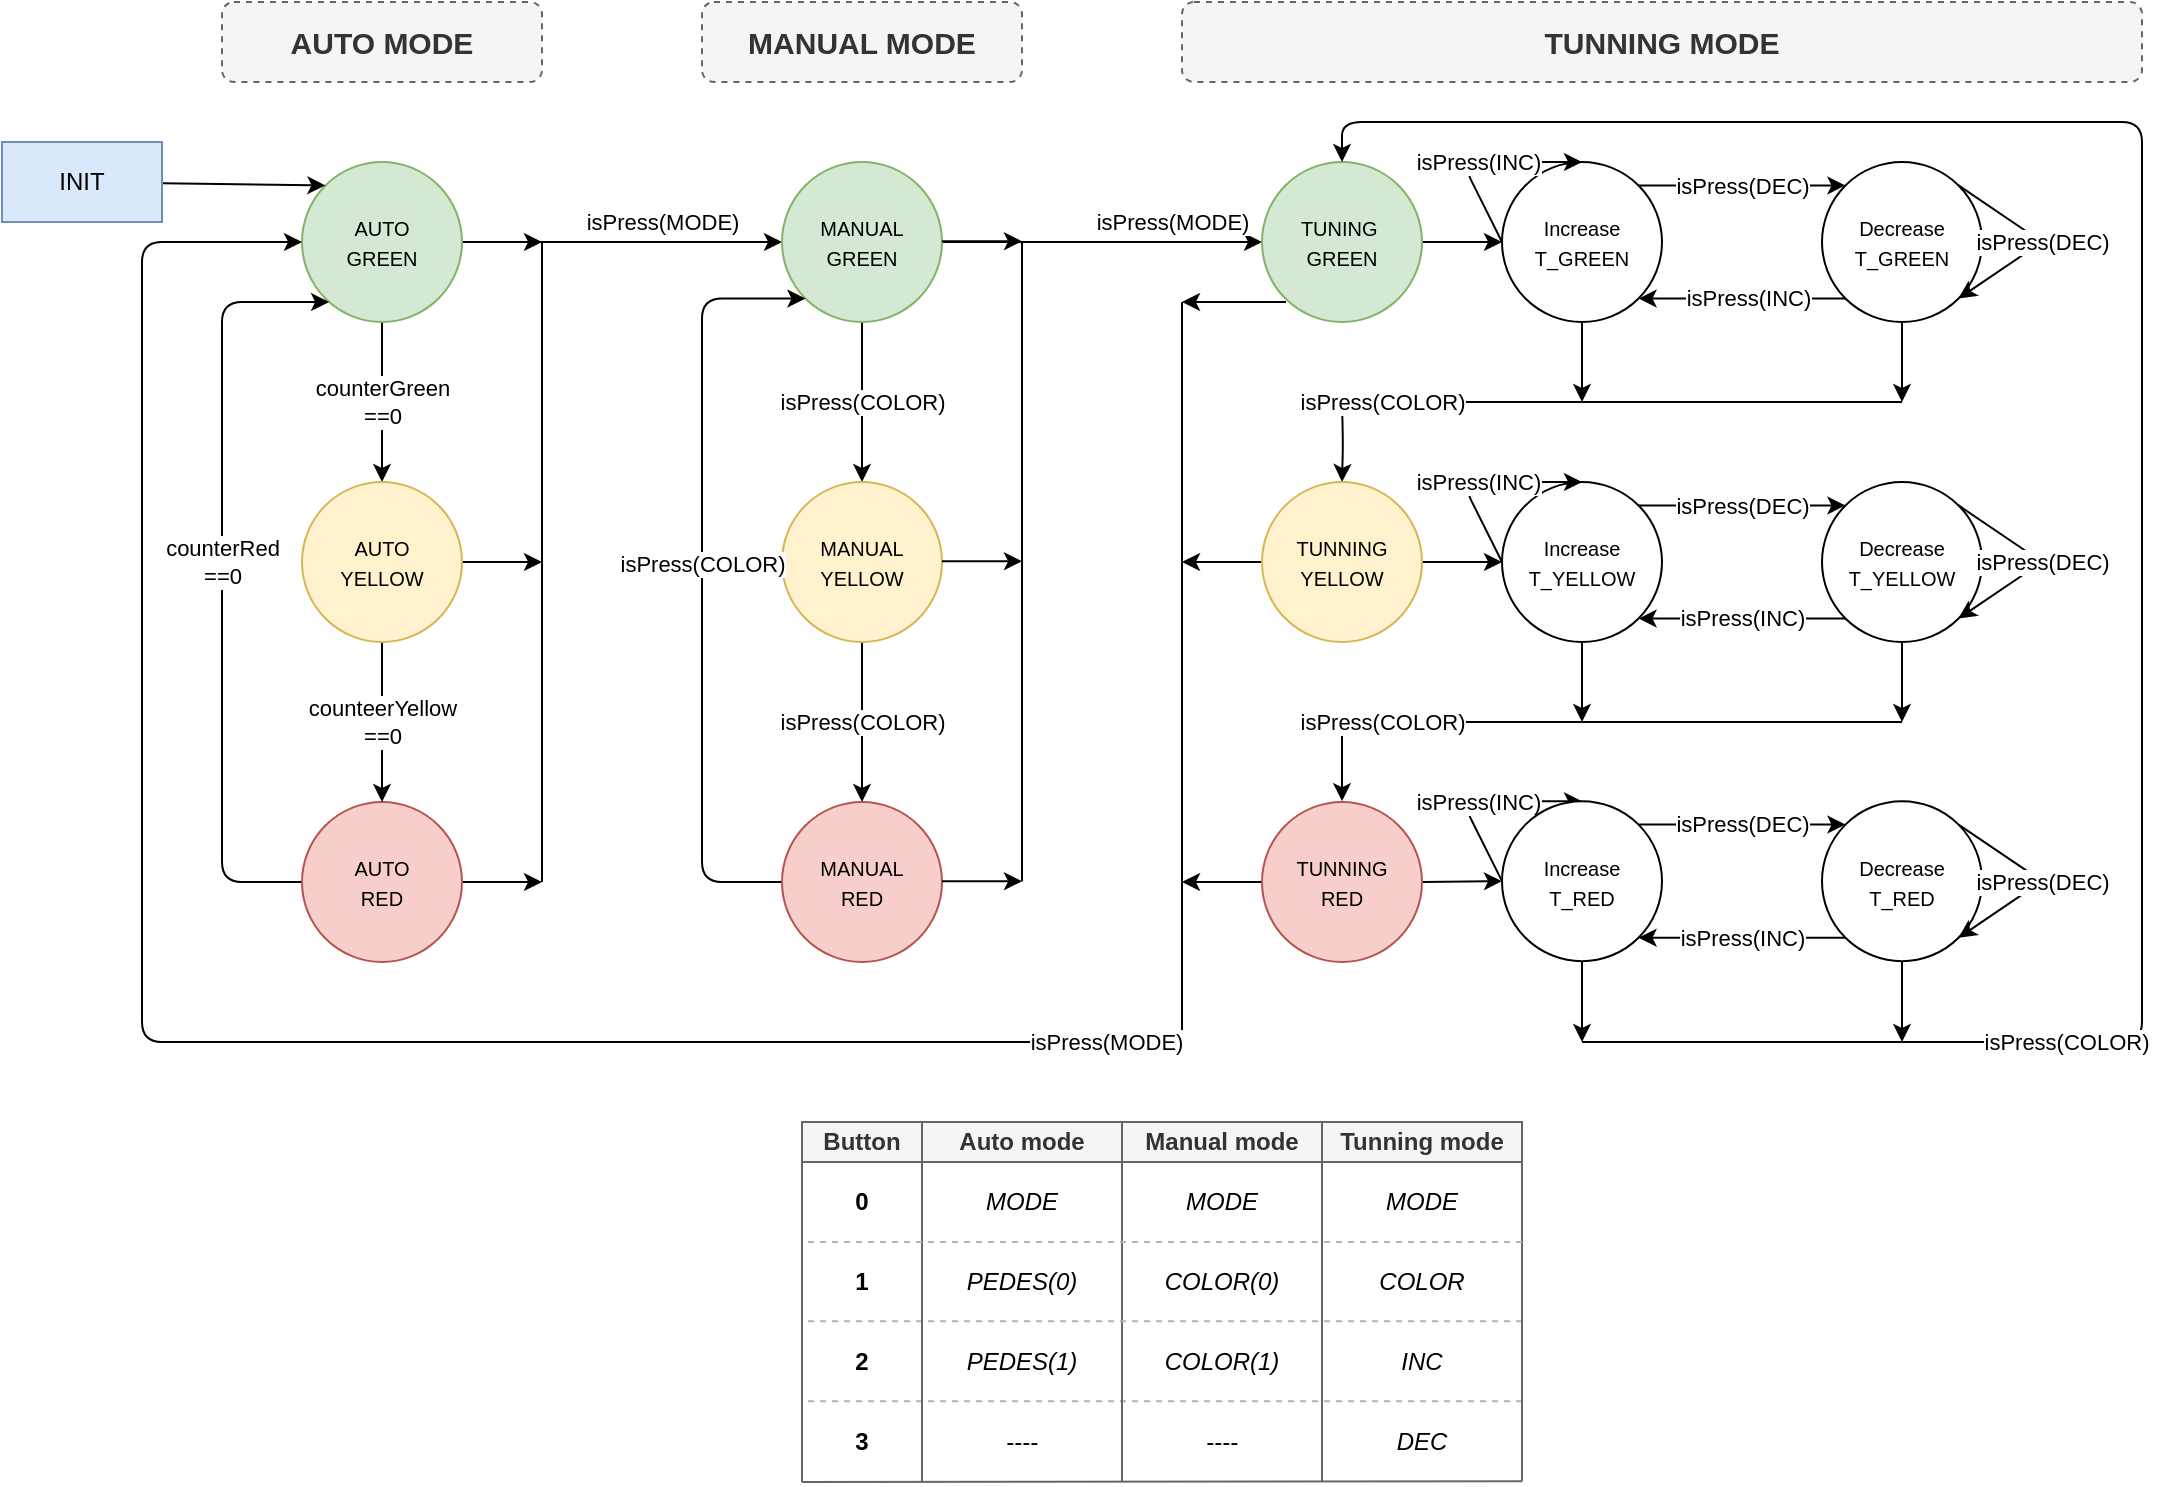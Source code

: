 <mxfile>
    <diagram name="OFFICIAL" id="WPrVbN8F6kpwLPXb7TRT">
        <mxGraphModel dx="1739" dy="1648" grid="1" gridSize="10" guides="1" tooltips="1" connect="1" arrows="1" fold="1" page="1" pageScale="1" pageWidth="850" pageHeight="1100" math="0" shadow="0">
            <root>
                <mxCell id="2bBxNphbNZEI2jO6cIMc-0"/>
                <mxCell id="2bBxNphbNZEI2jO6cIMc-1" parent="2bBxNphbNZEI2jO6cIMc-0"/>
                <mxCell id="ydddiZWCEUi1fbIrvHAK-1" value="counterGreen&lt;br&gt;==0" style="edgeStyle=orthogonalEdgeStyle;html=1;" parent="2bBxNphbNZEI2jO6cIMc-1" source="2bBxNphbNZEI2jO6cIMc-5" target="2bBxNphbNZEI2jO6cIMc-11" edge="1">
                    <mxGeometry relative="1" as="geometry"/>
                </mxCell>
                <mxCell id="ydddiZWCEUi1fbIrvHAK-19" style="edgeStyle=orthogonalEdgeStyle;html=1;" parent="2bBxNphbNZEI2jO6cIMc-1" source="2bBxNphbNZEI2jO6cIMc-5" edge="1">
                    <mxGeometry relative="1" as="geometry">
                        <mxPoint x="600" y="-840" as="targetPoint"/>
                    </mxGeometry>
                </mxCell>
                <mxCell id="ydddiZWCEUi1fbIrvHAK-23" value="isPress(MODE)" style="edgeStyle=orthogonalEdgeStyle;jumpSize=0;html=1;entryX=0;entryY=0.5;entryDx=0;entryDy=0;" parent="2bBxNphbNZEI2jO6cIMc-1" source="2bBxNphbNZEI2jO6cIMc-5" target="ydddiZWCEUi1fbIrvHAK-10" edge="1">
                    <mxGeometry x="0.25" y="10" relative="1" as="geometry">
                        <mxPoint as="offset"/>
                        <mxPoint x="680" y="-840" as="targetPoint"/>
                    </mxGeometry>
                </mxCell>
                <mxCell id="2bBxNphbNZEI2jO6cIMc-5" value="&lt;span style=&quot;font-size: 10px;&quot;&gt;AUTO&lt;br&gt;GREEN&lt;br&gt;&lt;/span&gt;" style="ellipse;whiteSpace=wrap;html=1;aspect=fixed;fillColor=#d5e8d4;strokeColor=#82b366;" parent="2bBxNphbNZEI2jO6cIMc-1" vertex="1">
                    <mxGeometry x="480" y="-880" width="80" height="80" as="geometry"/>
                </mxCell>
                <mxCell id="ydddiZWCEUi1fbIrvHAK-7" value="counterRed&lt;br&gt;==0" style="edgeStyle=orthogonalEdgeStyle;html=1;exitX=0;exitY=0.5;exitDx=0;exitDy=0;" parent="2bBxNphbNZEI2jO6cIMc-1" source="2bBxNphbNZEI2jO6cIMc-7" target="2bBxNphbNZEI2jO6cIMc-5" edge="1">
                    <mxGeometry x="0.043" relative="1" as="geometry">
                        <Array as="points">
                            <mxPoint x="440" y="-520"/>
                            <mxPoint x="440" y="-810"/>
                        </Array>
                        <mxPoint as="offset"/>
                    </mxGeometry>
                </mxCell>
                <mxCell id="ydddiZWCEUi1fbIrvHAK-22" style="edgeStyle=orthogonalEdgeStyle;jumpSize=0;html=1;" parent="2bBxNphbNZEI2jO6cIMc-1" source="2bBxNphbNZEI2jO6cIMc-7" edge="1">
                    <mxGeometry relative="1" as="geometry">
                        <mxPoint x="600" y="-520" as="targetPoint"/>
                    </mxGeometry>
                </mxCell>
                <mxCell id="2bBxNphbNZEI2jO6cIMc-7" value="&lt;font style=&quot;font-size: 10px;&quot;&gt;AUTO&lt;br&gt;RED&lt;br&gt;&lt;/font&gt;" style="ellipse;whiteSpace=wrap;html=1;aspect=fixed;fillColor=#f8cecc;strokeColor=#b85450;" parent="2bBxNphbNZEI2jO6cIMc-1" vertex="1">
                    <mxGeometry x="480" y="-560" width="80" height="80" as="geometry"/>
                </mxCell>
                <mxCell id="ydddiZWCEUi1fbIrvHAK-2" value="counteerYellow&lt;br&gt;==0" style="edgeStyle=orthogonalEdgeStyle;html=1;entryX=0.5;entryY=0;entryDx=0;entryDy=0;" parent="2bBxNphbNZEI2jO6cIMc-1" source="2bBxNphbNZEI2jO6cIMc-11" target="2bBxNphbNZEI2jO6cIMc-7" edge="1">
                    <mxGeometry relative="1" as="geometry"/>
                </mxCell>
                <mxCell id="ydddiZWCEUi1fbIrvHAK-15" style="edgeStyle=orthogonalEdgeStyle;html=1;" parent="2bBxNphbNZEI2jO6cIMc-1" source="2bBxNphbNZEI2jO6cIMc-11" edge="1">
                    <mxGeometry relative="1" as="geometry">
                        <mxPoint x="600" y="-680" as="targetPoint"/>
                    </mxGeometry>
                </mxCell>
                <mxCell id="2bBxNphbNZEI2jO6cIMc-11" value="&lt;span style=&quot;font-size: 10px;&quot;&gt;AUTO&lt;br&gt;YELLOW&lt;br&gt;&lt;/span&gt;" style="ellipse;whiteSpace=wrap;html=1;aspect=fixed;fillColor=#fff2cc;strokeColor=#d6b656;" parent="2bBxNphbNZEI2jO6cIMc-1" vertex="1">
                    <mxGeometry x="480" y="-720" width="80" height="80" as="geometry"/>
                </mxCell>
                <mxCell id="6p3wwFVNoCFUn8sR4JEn-98" style="edgeStyle=none;html=1;entryX=0;entryY=0;entryDx=0;entryDy=0;endArrow=classic;endFill=1;" edge="1" parent="2bBxNphbNZEI2jO6cIMc-1" source="ydddiZWCEUi1fbIrvHAK-8" target="2bBxNphbNZEI2jO6cIMc-5">
                    <mxGeometry relative="1" as="geometry"/>
                </mxCell>
                <mxCell id="ydddiZWCEUi1fbIrvHAK-8" value="INIT" style="rounded=0;whiteSpace=wrap;html=1;fillColor=#dae8fc;strokeColor=#6c8ebf;" parent="2bBxNphbNZEI2jO6cIMc-1" vertex="1">
                    <mxGeometry x="330" y="-890" width="80" height="40" as="geometry"/>
                </mxCell>
                <mxCell id="ydddiZWCEUi1fbIrvHAK-25" value="isPress(COLOR)" style="edgeStyle=orthogonalEdgeStyle;jumpSize=0;html=1;" parent="2bBxNphbNZEI2jO6cIMc-1" source="ydddiZWCEUi1fbIrvHAK-10" target="ydddiZWCEUi1fbIrvHAK-11" edge="1">
                    <mxGeometry relative="1" as="geometry"/>
                </mxCell>
                <mxCell id="6p3wwFVNoCFUn8sR4JEn-81" value="isPress(MODE)" style="edgeStyle=none;html=1;entryX=0;entryY=0.5;entryDx=0;entryDy=0;endArrow=classic;endFill=1;" edge="1" parent="2bBxNphbNZEI2jO6cIMc-1" source="ydddiZWCEUi1fbIrvHAK-10" target="ydddiZWCEUi1fbIrvHAK-28">
                    <mxGeometry x="0.429" y="10" relative="1" as="geometry">
                        <Array as="points">
                            <mxPoint x="880" y="-840"/>
                        </Array>
                        <mxPoint as="offset"/>
                    </mxGeometry>
                </mxCell>
                <mxCell id="ydddiZWCEUi1fbIrvHAK-10" value="&lt;span style=&quot;font-size: 10px;&quot;&gt;MANUAL&lt;br&gt;GREEN&lt;br&gt;&lt;/span&gt;" style="ellipse;whiteSpace=wrap;html=1;aspect=fixed;fillColor=#d5e8d4;strokeColor=#82b366;" parent="2bBxNphbNZEI2jO6cIMc-1" vertex="1">
                    <mxGeometry x="720" y="-880" width="80" height="80" as="geometry"/>
                </mxCell>
                <mxCell id="ydddiZWCEUi1fbIrvHAK-26" value="isPress(COLOR)" style="edgeStyle=orthogonalEdgeStyle;jumpSize=0;html=1;" parent="2bBxNphbNZEI2jO6cIMc-1" source="ydddiZWCEUi1fbIrvHAK-11" target="ydddiZWCEUi1fbIrvHAK-12" edge="1">
                    <mxGeometry relative="1" as="geometry"/>
                </mxCell>
                <mxCell id="ydddiZWCEUi1fbIrvHAK-11" value="&lt;span style=&quot;font-size: 10px;&quot;&gt;MANUAL&lt;br&gt;YELLOW&lt;br&gt;&lt;/span&gt;" style="ellipse;whiteSpace=wrap;html=1;aspect=fixed;fillColor=#fff2cc;strokeColor=#d6b656;" parent="2bBxNphbNZEI2jO6cIMc-1" vertex="1">
                    <mxGeometry x="720" y="-720" width="80" height="80" as="geometry"/>
                </mxCell>
                <mxCell id="ydddiZWCEUi1fbIrvHAK-27" value="isPress(COLOR)" style="edgeStyle=orthogonalEdgeStyle;jumpSize=0;html=1;entryX=0;entryY=1;entryDx=0;entryDy=0;exitX=0;exitY=0.5;exitDx=0;exitDy=0;" parent="2bBxNphbNZEI2jO6cIMc-1" source="ydddiZWCEUi1fbIrvHAK-12" target="ydddiZWCEUi1fbIrvHAK-10" edge="1">
                    <mxGeometry x="0.039" relative="1" as="geometry">
                        <Array as="points">
                            <mxPoint x="680" y="-520"/>
                            <mxPoint x="680" y="-812"/>
                        </Array>
                        <mxPoint x="732" y="-820" as="targetPoint"/>
                        <mxPoint as="offset"/>
                    </mxGeometry>
                </mxCell>
                <mxCell id="ydddiZWCEUi1fbIrvHAK-12" value="&lt;font style=&quot;font-size: 10px;&quot;&gt;MANUAL&lt;br&gt;RED&lt;br&gt;&lt;/font&gt;" style="ellipse;whiteSpace=wrap;html=1;aspect=fixed;fillColor=#f8cecc;strokeColor=#b85450;" parent="2bBxNphbNZEI2jO6cIMc-1" vertex="1">
                    <mxGeometry x="720" y="-560" width="80" height="80" as="geometry"/>
                </mxCell>
                <mxCell id="ydddiZWCEUi1fbIrvHAK-24" value="" style="endArrow=none;html=1;jumpSize=0;" parent="2bBxNphbNZEI2jO6cIMc-1" edge="1">
                    <mxGeometry width="50" height="50" relative="1" as="geometry">
                        <mxPoint x="600" y="-520" as="sourcePoint"/>
                        <mxPoint x="600" y="-840" as="targetPoint"/>
                    </mxGeometry>
                </mxCell>
                <mxCell id="6p3wwFVNoCFUn8sR4JEn-2" style="edgeStyle=none;html=1;exitX=1;exitY=0.5;exitDx=0;exitDy=0;" edge="1" parent="2bBxNphbNZEI2jO6cIMc-1" source="ydddiZWCEUi1fbIrvHAK-28" target="6p3wwFVNoCFUn8sR4JEn-1">
                    <mxGeometry relative="1" as="geometry">
                        <mxPoint x="1040.0" y="-847.762" as="sourcePoint"/>
                    </mxGeometry>
                </mxCell>
                <mxCell id="6p3wwFVNoCFUn8sR4JEn-14" style="edgeStyle=orthogonalEdgeStyle;html=1;entryX=0.5;entryY=0;entryDx=0;entryDy=0;" edge="1" parent="2bBxNphbNZEI2jO6cIMc-1" target="ydddiZWCEUi1fbIrvHAK-29">
                    <mxGeometry relative="1" as="geometry">
                        <mxPoint x="1000" y="-760" as="sourcePoint"/>
                    </mxGeometry>
                </mxCell>
                <mxCell id="6p3wwFVNoCFUn8sR4JEn-89" style="html=1;endArrow=classic;endFill=1;" edge="1" parent="2bBxNphbNZEI2jO6cIMc-1">
                    <mxGeometry relative="1" as="geometry">
                        <mxPoint x="972" y="-810" as="sourcePoint"/>
                        <mxPoint x="920" y="-810" as="targetPoint"/>
                    </mxGeometry>
                </mxCell>
                <mxCell id="ydddiZWCEUi1fbIrvHAK-28" value="&lt;span style=&quot;font-size: 10px;&quot;&gt;TUNING&amp;nbsp;&lt;br&gt;GREEN&lt;br&gt;&lt;/span&gt;" style="ellipse;whiteSpace=wrap;html=1;aspect=fixed;fillColor=#d5e8d4;strokeColor=#82b366;" parent="2bBxNphbNZEI2jO6cIMc-1" vertex="1">
                    <mxGeometry x="960" y="-880" width="80" height="80" as="geometry"/>
                </mxCell>
                <mxCell id="6p3wwFVNoCFUn8sR4JEn-35" style="edgeStyle=orthogonalEdgeStyle;html=1;entryX=0;entryY=0.5;entryDx=0;entryDy=0;" edge="1" parent="2bBxNphbNZEI2jO6cIMc-1" source="ydddiZWCEUi1fbIrvHAK-29" target="6p3wwFVNoCFUn8sR4JEn-32">
                    <mxGeometry relative="1" as="geometry"/>
                </mxCell>
                <mxCell id="6p3wwFVNoCFUn8sR4JEn-91" style="edgeStyle=none;html=1;endArrow=classic;endFill=1;" edge="1" parent="2bBxNphbNZEI2jO6cIMc-1" source="ydddiZWCEUi1fbIrvHAK-29">
                    <mxGeometry relative="1" as="geometry">
                        <mxPoint x="920" y="-680" as="targetPoint"/>
                    </mxGeometry>
                </mxCell>
                <mxCell id="ydddiZWCEUi1fbIrvHAK-29" value="&lt;span style=&quot;font-size: 10px;&quot;&gt;TUNNING&lt;br&gt;YELLOW&lt;br&gt;&lt;/span&gt;" style="ellipse;whiteSpace=wrap;html=1;aspect=fixed;fillColor=#fff2cc;strokeColor=#d6b656;" parent="2bBxNphbNZEI2jO6cIMc-1" vertex="1">
                    <mxGeometry x="960" y="-720" width="80" height="80" as="geometry"/>
                </mxCell>
                <mxCell id="6p3wwFVNoCFUn8sR4JEn-69" style="edgeStyle=none;html=1;" edge="1" parent="2bBxNphbNZEI2jO6cIMc-1" source="ydddiZWCEUi1fbIrvHAK-30" target="6p3wwFVNoCFUn8sR4JEn-60">
                    <mxGeometry relative="1" as="geometry"/>
                </mxCell>
                <mxCell id="6p3wwFVNoCFUn8sR4JEn-93" style="edgeStyle=none;html=1;endArrow=classic;endFill=1;" edge="1" parent="2bBxNphbNZEI2jO6cIMc-1" source="ydddiZWCEUi1fbIrvHAK-30">
                    <mxGeometry relative="1" as="geometry">
                        <mxPoint x="920" y="-520" as="targetPoint"/>
                    </mxGeometry>
                </mxCell>
                <mxCell id="ydddiZWCEUi1fbIrvHAK-30" value="&lt;font style=&quot;font-size: 10px;&quot;&gt;TUNNING&lt;br&gt;RED&lt;br&gt;&lt;/font&gt;" style="ellipse;whiteSpace=wrap;html=1;aspect=fixed;fillColor=#f8cecc;strokeColor=#b85450;" parent="2bBxNphbNZEI2jO6cIMc-1" vertex="1">
                    <mxGeometry x="960" y="-560" width="80" height="80" as="geometry"/>
                </mxCell>
                <mxCell id="6p3wwFVNoCFUn8sR4JEn-6" style="edgeStyle=none;html=1;entryX=1;entryY=1;entryDx=0;entryDy=0;exitX=0;exitY=1;exitDx=0;exitDy=0;" edge="1" parent="2bBxNphbNZEI2jO6cIMc-1" source="6p3wwFVNoCFUn8sR4JEn-0" target="6p3wwFVNoCFUn8sR4JEn-1">
                    <mxGeometry relative="1" as="geometry">
                        <mxPoint x="1241" y="-832" as="sourcePoint"/>
                    </mxGeometry>
                </mxCell>
                <mxCell id="6p3wwFVNoCFUn8sR4JEn-58" value="isPress(INC)" style="edgeLabel;html=1;align=center;verticalAlign=middle;resizable=0;points=[];" vertex="1" connectable="0" parent="6p3wwFVNoCFUn8sR4JEn-6">
                    <mxGeometry x="0.284" y="3" relative="1" as="geometry">
                        <mxPoint x="18" y="-4" as="offset"/>
                    </mxGeometry>
                </mxCell>
                <mxCell id="6p3wwFVNoCFUn8sR4JEn-73" style="edgeStyle=none;html=1;" edge="1" parent="2bBxNphbNZEI2jO6cIMc-1" source="6p3wwFVNoCFUn8sR4JEn-0">
                    <mxGeometry relative="1" as="geometry">
                        <mxPoint x="1280" y="-760" as="targetPoint"/>
                    </mxGeometry>
                </mxCell>
                <mxCell id="6p3wwFVNoCFUn8sR4JEn-0" value="&lt;span style=&quot;font-size: 10px;&quot;&gt;Decrease&lt;br&gt;T_GREEN&lt;br&gt;&lt;/span&gt;" style="ellipse;whiteSpace=wrap;html=1;aspect=fixed;" vertex="1" parent="2bBxNphbNZEI2jO6cIMc-1">
                    <mxGeometry x="1240" y="-880" width="80" height="80" as="geometry"/>
                </mxCell>
                <mxCell id="6p3wwFVNoCFUn8sR4JEn-3" value="isPress(DEC)" style="edgeStyle=none;html=1;entryX=0;entryY=0;entryDx=0;entryDy=0;exitX=1;exitY=0;exitDx=0;exitDy=0;" edge="1" parent="2bBxNphbNZEI2jO6cIMc-1" source="6p3wwFVNoCFUn8sR4JEn-1" target="6p3wwFVNoCFUn8sR4JEn-0">
                    <mxGeometry relative="1" as="geometry"/>
                </mxCell>
                <mxCell id="6p3wwFVNoCFUn8sR4JEn-79" style="edgeStyle=none;html=1;" edge="1" parent="2bBxNphbNZEI2jO6cIMc-1" source="6p3wwFVNoCFUn8sR4JEn-1">
                    <mxGeometry relative="1" as="geometry">
                        <mxPoint x="1120" y="-760" as="targetPoint"/>
                    </mxGeometry>
                </mxCell>
                <mxCell id="6p3wwFVNoCFUn8sR4JEn-1" value="&lt;span style=&quot;font-size: 10px;&quot;&gt;Increase&lt;br&gt;T_GREEN&lt;br&gt;&lt;/span&gt;" style="ellipse;whiteSpace=wrap;html=1;aspect=fixed;" vertex="1" parent="2bBxNphbNZEI2jO6cIMc-1">
                    <mxGeometry x="1080" y="-880" width="80" height="80" as="geometry"/>
                </mxCell>
                <mxCell id="6p3wwFVNoCFUn8sR4JEn-8" value="isPress(DEC)" style="edgeStyle=none;html=1;exitX=1;exitY=0;exitDx=0;exitDy=0;entryX=1;entryY=1;entryDx=0;entryDy=0;" edge="1" parent="2bBxNphbNZEI2jO6cIMc-1" source="6p3wwFVNoCFUn8sR4JEn-0" target="6p3wwFVNoCFUn8sR4JEn-0">
                    <mxGeometry relative="1" as="geometry">
                        <Array as="points">
                            <mxPoint x="1350" y="-840"/>
                        </Array>
                    </mxGeometry>
                </mxCell>
                <mxCell id="6p3wwFVNoCFUn8sR4JEn-15" value="isPress(COLOR)" style="endArrow=none;html=1;" edge="1" parent="2bBxNphbNZEI2jO6cIMc-1">
                    <mxGeometry x="0.857" width="50" height="50" relative="1" as="geometry">
                        <mxPoint x="1280" y="-760" as="sourcePoint"/>
                        <mxPoint x="1000" y="-760" as="targetPoint"/>
                        <mxPoint as="offset"/>
                    </mxGeometry>
                </mxCell>
                <mxCell id="6p3wwFVNoCFUn8sR4JEn-28" value="isPress(INC)" style="edgeStyle=orthogonalEdgeStyle;html=1;exitX=0;exitY=0.5;exitDx=0;exitDy=0;entryX=0.5;entryY=0;entryDx=0;entryDy=0;" edge="1" parent="2bBxNphbNZEI2jO6cIMc-1" source="6p3wwFVNoCFUn8sR4JEn-1" target="6p3wwFVNoCFUn8sR4JEn-1">
                    <mxGeometry relative="1" as="geometry">
                        <Array as="points">
                            <mxPoint x="1060" y="-880"/>
                        </Array>
                    </mxGeometry>
                </mxCell>
                <mxCell id="6p3wwFVNoCFUn8sR4JEn-29" value="isPress(INC)" style="edgeStyle=none;html=1;entryX=1;entryY=1;entryDx=0;entryDy=0;exitX=0;exitY=1;exitDx=0;exitDy=0;" edge="1" source="6p3wwFVNoCFUn8sR4JEn-30" target="6p3wwFVNoCFUn8sR4JEn-32" parent="2bBxNphbNZEI2jO6cIMc-1">
                    <mxGeometry relative="1" as="geometry"/>
                </mxCell>
                <mxCell id="6p3wwFVNoCFUn8sR4JEn-51" style="edgeStyle=orthogonalEdgeStyle;html=1;" edge="1" parent="2bBxNphbNZEI2jO6cIMc-1" source="6p3wwFVNoCFUn8sR4JEn-30">
                    <mxGeometry relative="1" as="geometry">
                        <mxPoint x="1280" y="-600" as="targetPoint"/>
                    </mxGeometry>
                </mxCell>
                <mxCell id="6p3wwFVNoCFUn8sR4JEn-30" value="&lt;span style=&quot;font-size: 10px;&quot;&gt;Decrease&lt;br&gt;T_YELLOW&lt;br&gt;&lt;/span&gt;" style="ellipse;whiteSpace=wrap;html=1;aspect=fixed;" vertex="1" parent="2bBxNphbNZEI2jO6cIMc-1">
                    <mxGeometry x="1240" y="-720" width="80" height="80" as="geometry"/>
                </mxCell>
                <mxCell id="6p3wwFVNoCFUn8sR4JEn-31" value="isPress(DEC)" style="edgeStyle=none;html=1;entryX=0;entryY=0;entryDx=0;entryDy=0;exitX=1;exitY=0;exitDx=0;exitDy=0;" edge="1" source="6p3wwFVNoCFUn8sR4JEn-32" target="6p3wwFVNoCFUn8sR4JEn-30" parent="2bBxNphbNZEI2jO6cIMc-1">
                    <mxGeometry relative="1" as="geometry"/>
                </mxCell>
                <mxCell id="6p3wwFVNoCFUn8sR4JEn-49" style="edgeStyle=orthogonalEdgeStyle;html=1;" edge="1" parent="2bBxNphbNZEI2jO6cIMc-1" source="6p3wwFVNoCFUn8sR4JEn-32">
                    <mxGeometry relative="1" as="geometry">
                        <mxPoint x="1120" y="-600" as="targetPoint"/>
                        <Array as="points">
                            <mxPoint x="1120" y="-620"/>
                            <mxPoint x="1120" y="-620"/>
                        </Array>
                    </mxGeometry>
                </mxCell>
                <mxCell id="6p3wwFVNoCFUn8sR4JEn-32" value="&lt;span style=&quot;font-size: 10px;&quot;&gt;Increase&lt;br&gt;T_YELLOW&lt;br&gt;&lt;/span&gt;" style="ellipse;whiteSpace=wrap;html=1;aspect=fixed;" vertex="1" parent="2bBxNphbNZEI2jO6cIMc-1">
                    <mxGeometry x="1080" y="-720.0" width="80" height="80" as="geometry"/>
                </mxCell>
                <mxCell id="6p3wwFVNoCFUn8sR4JEn-33" value="isPress(DEC)" style="edgeStyle=none;html=1;exitX=1;exitY=0;exitDx=0;exitDy=0;entryX=1;entryY=1;entryDx=0;entryDy=0;" edge="1" source="6p3wwFVNoCFUn8sR4JEn-30" target="6p3wwFVNoCFUn8sR4JEn-30" parent="2bBxNphbNZEI2jO6cIMc-1">
                    <mxGeometry relative="1" as="geometry">
                        <Array as="points">
                            <mxPoint x="1350" y="-680"/>
                        </Array>
                    </mxGeometry>
                </mxCell>
                <mxCell id="6p3wwFVNoCFUn8sR4JEn-34" value="isPress(INC)" style="edgeStyle=orthogonalEdgeStyle;html=1;exitX=0;exitY=0.5;exitDx=0;exitDy=0;entryX=0.5;entryY=0;entryDx=0;entryDy=0;" edge="1" source="6p3wwFVNoCFUn8sR4JEn-32" target="6p3wwFVNoCFUn8sR4JEn-32" parent="2bBxNphbNZEI2jO6cIMc-1">
                    <mxGeometry relative="1" as="geometry">
                        <Array as="points">
                            <mxPoint x="1060" y="-720"/>
                        </Array>
                    </mxGeometry>
                </mxCell>
                <mxCell id="6p3wwFVNoCFUn8sR4JEn-53" style="edgeStyle=orthogonalEdgeStyle;html=1;" edge="1" parent="2bBxNphbNZEI2jO6cIMc-1">
                    <mxGeometry relative="1" as="geometry">
                        <mxPoint x="1000" y="-600" as="sourcePoint"/>
                        <mxPoint x="1000" y="-560.42" as="targetPoint"/>
                    </mxGeometry>
                </mxCell>
                <mxCell id="6p3wwFVNoCFUn8sR4JEn-59" value="isPress(INC)" style="edgeStyle=orthogonalEdgeStyle;html=1;exitX=0;exitY=0.5;exitDx=0;exitDy=0;entryX=0.5;entryY=0;entryDx=0;entryDy=0;" edge="1" source="6p3wwFVNoCFUn8sR4JEn-60" target="6p3wwFVNoCFUn8sR4JEn-60" parent="2bBxNphbNZEI2jO6cIMc-1">
                    <mxGeometry relative="1" as="geometry">
                        <Array as="points">
                            <mxPoint x="1060" y="-560.42"/>
                        </Array>
                    </mxGeometry>
                </mxCell>
                <mxCell id="6p3wwFVNoCFUn8sR4JEn-60" value="&lt;span style=&quot;font-size: 10px;&quot;&gt;Increase&lt;br&gt;T_RED&lt;br&gt;&lt;/span&gt;" style="ellipse;whiteSpace=wrap;html=1;aspect=fixed;" vertex="1" parent="2bBxNphbNZEI2jO6cIMc-1">
                    <mxGeometry x="1080" y="-560.42" width="80" height="80" as="geometry"/>
                </mxCell>
                <mxCell id="6p3wwFVNoCFUn8sR4JEn-61" value="isPress(DEC)" style="edgeStyle=none;html=1;entryX=0;entryY=0;entryDx=0;entryDy=0;exitX=1;exitY=0;exitDx=0;exitDy=0;" edge="1" source="6p3wwFVNoCFUn8sR4JEn-60" target="6p3wwFVNoCFUn8sR4JEn-63" parent="2bBxNphbNZEI2jO6cIMc-1">
                    <mxGeometry relative="1" as="geometry"/>
                </mxCell>
                <mxCell id="6p3wwFVNoCFUn8sR4JEn-62" value="isPress(INC)" style="edgeStyle=none;html=1;entryX=1;entryY=1;entryDx=0;entryDy=0;exitX=0;exitY=1;exitDx=0;exitDy=0;" edge="1" source="6p3wwFVNoCFUn8sR4JEn-63" target="6p3wwFVNoCFUn8sR4JEn-60" parent="2bBxNphbNZEI2jO6cIMc-1">
                    <mxGeometry relative="1" as="geometry"/>
                </mxCell>
                <mxCell id="6p3wwFVNoCFUn8sR4JEn-63" value="&lt;span style=&quot;font-size: 10px;&quot;&gt;Decrease&lt;br&gt;T_RED&lt;br&gt;&lt;/span&gt;" style="ellipse;whiteSpace=wrap;html=1;aspect=fixed;" vertex="1" parent="2bBxNphbNZEI2jO6cIMc-1">
                    <mxGeometry x="1240" y="-560.42" width="80" height="80" as="geometry"/>
                </mxCell>
                <mxCell id="6p3wwFVNoCFUn8sR4JEn-64" value="isPress(DEC)" style="edgeStyle=none;html=1;exitX=1;exitY=0;exitDx=0;exitDy=0;entryX=1;entryY=1;entryDx=0;entryDy=0;" edge="1" source="6p3wwFVNoCFUn8sR4JEn-63" target="6p3wwFVNoCFUn8sR4JEn-63" parent="2bBxNphbNZEI2jO6cIMc-1">
                    <mxGeometry relative="1" as="geometry">
                        <Array as="points">
                            <mxPoint x="1350" y="-520.42"/>
                        </Array>
                    </mxGeometry>
                </mxCell>
                <mxCell id="6p3wwFVNoCFUn8sR4JEn-65" style="edgeStyle=orthogonalEdgeStyle;html=1;" edge="1" source="6p3wwFVNoCFUn8sR4JEn-63" parent="2bBxNphbNZEI2jO6cIMc-1">
                    <mxGeometry relative="1" as="geometry">
                        <mxPoint x="1280" y="-440" as="targetPoint"/>
                    </mxGeometry>
                </mxCell>
                <mxCell id="6p3wwFVNoCFUn8sR4JEn-66" value="isPress(COLOR)" style="endArrow=classic;html=1;endFill=1;entryX=0.5;entryY=0;entryDx=0;entryDy=0;" edge="1" parent="2bBxNphbNZEI2jO6cIMc-1" target="ydddiZWCEUi1fbIrvHAK-28">
                    <mxGeometry x="-0.583" width="50" height="50" relative="1" as="geometry">
                        <mxPoint x="1120" y="-440" as="sourcePoint"/>
                        <mxPoint x="900" y="-600" as="targetPoint"/>
                        <Array as="points">
                            <mxPoint x="1400" y="-440"/>
                            <mxPoint x="1400" y="-900"/>
                            <mxPoint x="1000" y="-900"/>
                        </Array>
                        <mxPoint as="offset"/>
                    </mxGeometry>
                </mxCell>
                <mxCell id="6p3wwFVNoCFUn8sR4JEn-67" style="edgeStyle=orthogonalEdgeStyle;html=1;" edge="1" source="6p3wwFVNoCFUn8sR4JEn-60" parent="2bBxNphbNZEI2jO6cIMc-1">
                    <mxGeometry relative="1" as="geometry">
                        <mxPoint x="1120" y="-440" as="targetPoint"/>
                    </mxGeometry>
                </mxCell>
                <mxCell id="6p3wwFVNoCFUn8sR4JEn-80" value="isPress(COLOR)" style="endArrow=none;html=1;" edge="1" parent="2bBxNphbNZEI2jO6cIMc-1">
                    <mxGeometry x="-0.857" width="50" height="50" relative="1" as="geometry">
                        <mxPoint x="1000" y="-600" as="sourcePoint"/>
                        <mxPoint x="1280" y="-600" as="targetPoint"/>
                        <mxPoint as="offset"/>
                    </mxGeometry>
                </mxCell>
                <mxCell id="6p3wwFVNoCFUn8sR4JEn-83" style="edgeStyle=orthogonalEdgeStyle;html=1;" edge="1" parent="2bBxNphbNZEI2jO6cIMc-1">
                    <mxGeometry relative="1" as="geometry">
                        <mxPoint x="840" y="-840.32" as="targetPoint"/>
                        <mxPoint x="800" y="-840.32" as="sourcePoint"/>
                    </mxGeometry>
                </mxCell>
                <mxCell id="6p3wwFVNoCFUn8sR4JEn-84" style="edgeStyle=orthogonalEdgeStyle;jumpSize=0;html=1;" edge="1" parent="2bBxNphbNZEI2jO6cIMc-1">
                    <mxGeometry relative="1" as="geometry">
                        <mxPoint x="840" y="-520.32" as="targetPoint"/>
                        <mxPoint x="800" y="-520.32" as="sourcePoint"/>
                    </mxGeometry>
                </mxCell>
                <mxCell id="6p3wwFVNoCFUn8sR4JEn-85" value="" style="endArrow=none;html=1;jumpSize=0;" edge="1" parent="2bBxNphbNZEI2jO6cIMc-1">
                    <mxGeometry width="50" height="50" relative="1" as="geometry">
                        <mxPoint x="840" y="-520.32" as="sourcePoint"/>
                        <mxPoint x="840" y="-840.32" as="targetPoint"/>
                    </mxGeometry>
                </mxCell>
                <mxCell id="6p3wwFVNoCFUn8sR4JEn-86" style="edgeStyle=orthogonalEdgeStyle;html=1;" edge="1" parent="2bBxNphbNZEI2jO6cIMc-1">
                    <mxGeometry relative="1" as="geometry">
                        <mxPoint x="840" y="-680.32" as="targetPoint"/>
                        <mxPoint x="800" y="-680.32" as="sourcePoint"/>
                    </mxGeometry>
                </mxCell>
                <mxCell id="6p3wwFVNoCFUn8sR4JEn-95" value="" style="endArrow=none;html=1;" edge="1" parent="2bBxNphbNZEI2jO6cIMc-1">
                    <mxGeometry width="50" height="50" relative="1" as="geometry">
                        <mxPoint x="920" y="-440" as="sourcePoint"/>
                        <mxPoint x="920" y="-810" as="targetPoint"/>
                    </mxGeometry>
                </mxCell>
                <mxCell id="6p3wwFVNoCFUn8sR4JEn-97" value="isPress(MODE)" style="endArrow=classic;html=1;entryX=0;entryY=0.5;entryDx=0;entryDy=0;" edge="1" parent="2bBxNphbNZEI2jO6cIMc-1" target="2bBxNphbNZEI2jO6cIMc-5">
                    <mxGeometry x="-0.923" width="50" height="50" relative="1" as="geometry">
                        <mxPoint x="920" y="-440" as="sourcePoint"/>
                        <mxPoint x="970" y="-440" as="targetPoint"/>
                        <Array as="points">
                            <mxPoint x="400" y="-440"/>
                            <mxPoint x="400" y="-840"/>
                        </Array>
                        <mxPoint as="offset"/>
                    </mxGeometry>
                </mxCell>
                <mxCell id="6p3wwFVNoCFUn8sR4JEn-99" value="&lt;b&gt;&lt;font style=&quot;font-size: 15px;&quot;&gt;AUTO MODE&lt;/font&gt;&lt;/b&gt;" style="rounded=1;whiteSpace=wrap;html=1;fillColor=#f5f5f5;fontColor=#333333;strokeColor=#666666;dashed=1;" vertex="1" parent="2bBxNphbNZEI2jO6cIMc-1">
                    <mxGeometry x="440" y="-960" width="160" height="40" as="geometry"/>
                </mxCell>
                <mxCell id="6p3wwFVNoCFUn8sR4JEn-101" value="&lt;b&gt;&lt;font style=&quot;font-size: 15px;&quot;&gt;MANUAL MODE&lt;/font&gt;&lt;/b&gt;" style="rounded=1;whiteSpace=wrap;html=1;fillColor=#f5f5f5;fontColor=#333333;strokeColor=#666666;dashed=1;" vertex="1" parent="2bBxNphbNZEI2jO6cIMc-1">
                    <mxGeometry x="680" y="-960" width="160" height="40" as="geometry"/>
                </mxCell>
                <mxCell id="6p3wwFVNoCFUn8sR4JEn-102" value="&lt;b&gt;&lt;font style=&quot;font-size: 15px;&quot;&gt;TUNNING MODE&lt;/font&gt;&lt;/b&gt;" style="rounded=1;whiteSpace=wrap;html=1;fillColor=#f5f5f5;fontColor=#333333;strokeColor=#666666;dashed=1;" vertex="1" parent="2bBxNphbNZEI2jO6cIMc-1">
                    <mxGeometry x="920" y="-960" width="480" height="40" as="geometry"/>
                </mxCell>
                <mxCell id="6p3wwFVNoCFUn8sR4JEn-237" value="" style="group" vertex="1" connectable="0" parent="2bBxNphbNZEI2jO6cIMc-1">
                    <mxGeometry x="730" y="-400" width="360" height="180" as="geometry"/>
                </mxCell>
                <mxCell id="6p3wwFVNoCFUn8sR4JEn-205" value="" style="group" vertex="1" connectable="0" parent="6p3wwFVNoCFUn8sR4JEn-237">
                    <mxGeometry x="60" width="100" height="179.58" as="geometry"/>
                </mxCell>
                <mxCell id="6p3wwFVNoCFUn8sR4JEn-183" value="Auto mode" style="text;html=1;strokeColor=#666666;fillColor=#f5f5f5;align=center;verticalAlign=middle;whiteSpace=wrap;rounded=0;fontSize=12;fontStyle=1;fontColor=#333333;" vertex="1" parent="6p3wwFVNoCFUn8sR4JEn-205">
                    <mxGeometry width="100" height="20" as="geometry"/>
                </mxCell>
                <mxCell id="6p3wwFVNoCFUn8sR4JEn-196" value="&lt;i&gt;MODE&lt;/i&gt;" style="text;html=1;align=center;verticalAlign=middle;whiteSpace=wrap;rounded=0;fontSize=12;" vertex="1" parent="6p3wwFVNoCFUn8sR4JEn-205">
                    <mxGeometry y="20" width="100" height="40" as="geometry"/>
                </mxCell>
                <mxCell id="6p3wwFVNoCFUn8sR4JEn-202" value="&lt;i&gt;PEDES(0)&lt;/i&gt;" style="text;html=1;align=center;verticalAlign=middle;whiteSpace=wrap;rounded=0;fontSize=12;" vertex="1" parent="6p3wwFVNoCFUn8sR4JEn-205">
                    <mxGeometry y="59.58" width="100" height="40" as="geometry"/>
                </mxCell>
                <mxCell id="6p3wwFVNoCFUn8sR4JEn-203" value="&lt;i&gt;PEDES(1)&lt;/i&gt;" style="text;html=1;align=center;verticalAlign=middle;whiteSpace=wrap;rounded=0;fontSize=12;" vertex="1" parent="6p3wwFVNoCFUn8sR4JEn-205">
                    <mxGeometry y="99.58" width="100" height="40" as="geometry"/>
                </mxCell>
                <mxCell id="6p3wwFVNoCFUn8sR4JEn-204" value="&lt;i&gt;----&lt;/i&gt;" style="text;html=1;align=center;verticalAlign=middle;whiteSpace=wrap;rounded=0;fontSize=12;" vertex="1" parent="6p3wwFVNoCFUn8sR4JEn-205">
                    <mxGeometry y="139.58" width="100" height="40" as="geometry"/>
                </mxCell>
                <mxCell id="6p3wwFVNoCFUn8sR4JEn-234" value="" style="endArrow=none;dashed=1;html=1;strokeColor=#B3B3B3;fontSize=12;entryX=0;entryY=0;entryDx=0;entryDy=0;" edge="1" parent="6p3wwFVNoCFUn8sR4JEn-205">
                    <mxGeometry width="50" height="50" relative="1" as="geometry">
                        <mxPoint x="300" y="139.58" as="sourcePoint"/>
                        <mxPoint x="-60" y="139.58" as="targetPoint"/>
                    </mxGeometry>
                </mxCell>
                <mxCell id="6p3wwFVNoCFUn8sR4JEn-206" value="" style="group" vertex="1" connectable="0" parent="6p3wwFVNoCFUn8sR4JEn-237">
                    <mxGeometry width="60" height="180" as="geometry"/>
                </mxCell>
                <mxCell id="6p3wwFVNoCFUn8sR4JEn-182" value="Button" style="text;html=1;strokeColor=#666666;fillColor=#f5f5f5;align=center;verticalAlign=middle;whiteSpace=wrap;rounded=0;fontSize=12;fontStyle=1;fontColor=#333333;" vertex="1" parent="6p3wwFVNoCFUn8sR4JEn-206">
                    <mxGeometry width="60" height="20" as="geometry"/>
                </mxCell>
                <mxCell id="6p3wwFVNoCFUn8sR4JEn-186" value="0" style="text;html=1;align=center;verticalAlign=middle;whiteSpace=wrap;rounded=0;fontSize=12;fontStyle=1" vertex="1" parent="6p3wwFVNoCFUn8sR4JEn-206">
                    <mxGeometry y="20" width="60" height="40" as="geometry"/>
                </mxCell>
                <mxCell id="6p3wwFVNoCFUn8sR4JEn-187" value="1" style="text;html=1;strokeColor=none;fillColor=none;align=center;verticalAlign=middle;whiteSpace=wrap;rounded=0;fontSize=12;fontStyle=1" vertex="1" parent="6p3wwFVNoCFUn8sR4JEn-206">
                    <mxGeometry y="60" width="60" height="40" as="geometry"/>
                </mxCell>
                <mxCell id="6p3wwFVNoCFUn8sR4JEn-188" value="2" style="text;html=1;strokeColor=none;fillColor=none;align=center;verticalAlign=middle;whiteSpace=wrap;rounded=0;fontSize=12;fontStyle=1" vertex="1" parent="6p3wwFVNoCFUn8sR4JEn-206">
                    <mxGeometry y="100" width="60" height="40" as="geometry"/>
                </mxCell>
                <mxCell id="6p3wwFVNoCFUn8sR4JEn-189" value="3" style="text;html=1;strokeColor=none;fillColor=none;align=center;verticalAlign=middle;whiteSpace=wrap;rounded=0;fontSize=12;fontStyle=1" vertex="1" parent="6p3wwFVNoCFUn8sR4JEn-206">
                    <mxGeometry y="140" width="60" height="40" as="geometry"/>
                </mxCell>
                <mxCell id="6p3wwFVNoCFUn8sR4JEn-221" value="" style="endArrow=none;html=1;strokeColor=#666666;fontSize=12;entryX=0;entryY=0;entryDx=0;entryDy=0;" edge="1" parent="6p3wwFVNoCFUn8sR4JEn-206" target="6p3wwFVNoCFUn8sR4JEn-186">
                    <mxGeometry width="50" height="50" relative="1" as="geometry">
                        <mxPoint y="180" as="sourcePoint"/>
                        <mxPoint x="350" y="220.0" as="targetPoint"/>
                    </mxGeometry>
                </mxCell>
                <mxCell id="6p3wwFVNoCFUn8sR4JEn-207" value="" style="group" vertex="1" connectable="0" parent="6p3wwFVNoCFUn8sR4JEn-237">
                    <mxGeometry x="160" width="100" height="179.58" as="geometry"/>
                </mxCell>
                <mxCell id="6p3wwFVNoCFUn8sR4JEn-208" value="Manual mode" style="text;html=1;strokeColor=#666666;fillColor=#f5f5f5;align=center;verticalAlign=middle;whiteSpace=wrap;rounded=0;fontSize=12;fontStyle=1;fontColor=#333333;" vertex="1" parent="6p3wwFVNoCFUn8sR4JEn-207">
                    <mxGeometry width="100" height="20" as="geometry"/>
                </mxCell>
                <mxCell id="6p3wwFVNoCFUn8sR4JEn-209" value="&lt;i&gt;MODE&lt;/i&gt;" style="text;html=1;align=center;verticalAlign=middle;whiteSpace=wrap;rounded=0;fontSize=12;" vertex="1" parent="6p3wwFVNoCFUn8sR4JEn-207">
                    <mxGeometry y="20" width="100" height="40" as="geometry"/>
                </mxCell>
                <mxCell id="6p3wwFVNoCFUn8sR4JEn-210" value="&lt;i&gt;COLOR(0)&lt;/i&gt;" style="text;html=1;align=center;verticalAlign=middle;whiteSpace=wrap;rounded=0;fontSize=12;" vertex="1" parent="6p3wwFVNoCFUn8sR4JEn-207">
                    <mxGeometry y="59.58" width="100" height="40" as="geometry"/>
                </mxCell>
                <mxCell id="6p3wwFVNoCFUn8sR4JEn-211" value="&lt;i&gt;COLOR(1)&lt;/i&gt;" style="text;html=1;align=center;verticalAlign=middle;whiteSpace=wrap;rounded=0;fontSize=12;" vertex="1" parent="6p3wwFVNoCFUn8sR4JEn-207">
                    <mxGeometry y="99.58" width="100" height="40" as="geometry"/>
                </mxCell>
                <mxCell id="6p3wwFVNoCFUn8sR4JEn-212" value="&lt;i&gt;----&lt;/i&gt;" style="text;html=1;align=center;verticalAlign=middle;whiteSpace=wrap;rounded=0;fontSize=12;" vertex="1" parent="6p3wwFVNoCFUn8sR4JEn-207">
                    <mxGeometry y="139.58" width="100" height="40" as="geometry"/>
                </mxCell>
                <mxCell id="6p3wwFVNoCFUn8sR4JEn-224" value="" style="endArrow=none;html=1;strokeColor=#666666;fontSize=12;exitX=1;exitY=0;exitDx=0;exitDy=0;entryX=1;entryY=1;entryDx=0;entryDy=0;" edge="1" parent="6p3wwFVNoCFUn8sR4JEn-207">
                    <mxGeometry width="50" height="50" relative="1" as="geometry">
                        <mxPoint x="100" y="20" as="sourcePoint"/>
                        <mxPoint x="100" y="179.58" as="targetPoint"/>
                        <Array as="points">
                            <mxPoint x="100" y="100"/>
                        </Array>
                    </mxGeometry>
                </mxCell>
                <mxCell id="6p3wwFVNoCFUn8sR4JEn-227" value="" style="endArrow=none;html=1;strokeColor=#666666;fontSize=12;exitX=0;exitY=0;exitDx=0;exitDy=0;entryX=0;entryY=1;entryDx=0;entryDy=0;" edge="1" parent="6p3wwFVNoCFUn8sR4JEn-207" source="6p3wwFVNoCFUn8sR4JEn-209" target="6p3wwFVNoCFUn8sR4JEn-212">
                    <mxGeometry width="50" height="50" relative="1" as="geometry">
                        <mxPoint x="-310" y="230.42" as="sourcePoint"/>
                        <mxPoint x="50" y="230.0" as="targetPoint"/>
                    </mxGeometry>
                </mxCell>
                <mxCell id="6p3wwFVNoCFUn8sR4JEn-231" value="" style="endArrow=none;dashed=1;html=1;strokeColor=#B3B3B3;fontSize=12;entryX=0;entryY=0;entryDx=0;entryDy=0;" edge="1" parent="6p3wwFVNoCFUn8sR4JEn-207">
                    <mxGeometry width="50" height="50" relative="1" as="geometry">
                        <mxPoint x="200" y="99.58" as="sourcePoint"/>
                        <mxPoint x="-160" y="99.58" as="targetPoint"/>
                    </mxGeometry>
                </mxCell>
                <mxCell id="6p3wwFVNoCFUn8sR4JEn-213" value="" style="group" vertex="1" connectable="0" parent="6p3wwFVNoCFUn8sR4JEn-237">
                    <mxGeometry x="260" width="100" height="179.58" as="geometry"/>
                </mxCell>
                <mxCell id="6p3wwFVNoCFUn8sR4JEn-214" value="Tunning mode" style="text;html=1;strokeColor=#666666;fillColor=#f5f5f5;align=center;verticalAlign=middle;whiteSpace=wrap;rounded=0;fontSize=12;fontStyle=1;fontColor=#333333;" vertex="1" parent="6p3wwFVNoCFUn8sR4JEn-213">
                    <mxGeometry width="100" height="20" as="geometry"/>
                </mxCell>
                <mxCell id="6p3wwFVNoCFUn8sR4JEn-215" value="&lt;i&gt;MODE&lt;/i&gt;" style="text;html=1;align=center;verticalAlign=middle;whiteSpace=wrap;rounded=0;fontSize=12;" vertex="1" parent="6p3wwFVNoCFUn8sR4JEn-213">
                    <mxGeometry y="20" width="100" height="40" as="geometry"/>
                </mxCell>
                <mxCell id="6p3wwFVNoCFUn8sR4JEn-216" value="&lt;i&gt;COLOR&lt;/i&gt;" style="text;html=1;align=center;verticalAlign=middle;whiteSpace=wrap;rounded=0;fontSize=12;" vertex="1" parent="6p3wwFVNoCFUn8sR4JEn-213">
                    <mxGeometry y="59.58" width="100" height="40" as="geometry"/>
                </mxCell>
                <mxCell id="6p3wwFVNoCFUn8sR4JEn-217" value="&lt;i&gt;INC&lt;/i&gt;" style="text;html=1;align=center;verticalAlign=middle;whiteSpace=wrap;rounded=0;fontSize=12;" vertex="1" parent="6p3wwFVNoCFUn8sR4JEn-213">
                    <mxGeometry y="99.58" width="100" height="40" as="geometry"/>
                </mxCell>
                <mxCell id="6p3wwFVNoCFUn8sR4JEn-218" value="&lt;i&gt;DEC&lt;/i&gt;" style="text;html=1;align=center;verticalAlign=middle;whiteSpace=wrap;rounded=0;fontSize=12;" vertex="1" parent="6p3wwFVNoCFUn8sR4JEn-213">
                    <mxGeometry y="139.58" width="100" height="40" as="geometry"/>
                </mxCell>
                <mxCell id="6p3wwFVNoCFUn8sR4JEn-223" value="" style="endArrow=none;html=1;strokeColor=#666666;fontSize=12;exitX=1;exitY=0;exitDx=0;exitDy=0;entryX=1;entryY=1;entryDx=0;entryDy=0;" edge="1" parent="6p3wwFVNoCFUn8sR4JEn-213" source="6p3wwFVNoCFUn8sR4JEn-215" target="6p3wwFVNoCFUn8sR4JEn-218">
                    <mxGeometry width="50" height="50" relative="1" as="geometry">
                        <mxPoint x="-250" y="190" as="sourcePoint"/>
                        <mxPoint x="110" y="189.58" as="targetPoint"/>
                    </mxGeometry>
                </mxCell>
                <mxCell id="6p3wwFVNoCFUn8sR4JEn-220" value="" style="endArrow=none;html=1;strokeColor=#666666;fontSize=12;exitX=0;exitY=1;exitDx=0;exitDy=0;entryX=1;entryY=1;entryDx=0;entryDy=0;" edge="1" parent="6p3wwFVNoCFUn8sR4JEn-237" source="6p3wwFVNoCFUn8sR4JEn-189" target="6p3wwFVNoCFUn8sR4JEn-218">
                    <mxGeometry width="50" height="50" relative="1" as="geometry">
                        <mxPoint x="40" y="220" as="sourcePoint"/>
                        <mxPoint x="90" y="170" as="targetPoint"/>
                    </mxGeometry>
                </mxCell>
                <mxCell id="6p3wwFVNoCFUn8sR4JEn-229" value="" style="endArrow=none;html=1;strokeColor=#666666;fontSize=12;exitX=1;exitY=1;exitDx=0;exitDy=0;entryX=0;entryY=0;entryDx=0;entryDy=0;" edge="1" parent="6p3wwFVNoCFUn8sR4JEn-237" source="6p3wwFVNoCFUn8sR4JEn-189" target="6p3wwFVNoCFUn8sR4JEn-196">
                    <mxGeometry width="50" height="50" relative="1" as="geometry">
                        <mxPoint x="10" y="190" as="sourcePoint"/>
                        <mxPoint x="370" y="189.58" as="targetPoint"/>
                    </mxGeometry>
                </mxCell>
                <mxCell id="6p3wwFVNoCFUn8sR4JEn-230" value="" style="endArrow=none;dashed=1;html=1;strokeColor=#B3B3B3;fontSize=12;entryX=0;entryY=0;entryDx=0;entryDy=0;" edge="1" parent="6p3wwFVNoCFUn8sR4JEn-237" target="6p3wwFVNoCFUn8sR4JEn-187">
                    <mxGeometry width="50" height="50" relative="1" as="geometry">
                        <mxPoint x="360" y="60" as="sourcePoint"/>
                        <mxPoint y="250" as="targetPoint"/>
                    </mxGeometry>
                </mxCell>
            </root>
        </mxGraphModel>
    </diagram>
    <diagram name="DRAFT" id="aDjxt2g3kr6PN7XJJjFR">
        <mxGraphModel dx="1704" dy="3035" grid="1" gridSize="10" guides="1" tooltips="1" connect="1" arrows="1" fold="1" page="1" pageScale="1" pageWidth="850" pageHeight="1100" math="0" shadow="0">
            <root>
                <mxCell id="tkDUsNs5o3GeJrTgGCj--0"/>
                <mxCell id="tkDUsNs5o3GeJrTgGCj--1" parent="tkDUsNs5o3GeJrTgGCj--0"/>
                <mxCell id="19" value="INIT" style="endArrow=classic;html=1;entryX=0;entryY=0.5;entryDx=0;entryDy=0;" parent="tkDUsNs5o3GeJrTgGCj--1" target="10" edge="1">
                    <mxGeometry width="50" height="50" relative="1" as="geometry">
                        <mxPoint x="30" y="-680" as="sourcePoint"/>
                        <mxPoint x="60" y="-720" as="targetPoint"/>
                    </mxGeometry>
                </mxCell>
                <mxCell id="Y7g3cvkX75G8oK85BPLT-1" value="" style="rounded=1;whiteSpace=wrap;html=1;fillColor=none;movable=1;resizable=1;rotatable=1;deletable=1;editable=1;connectable=1;arcSize=18;" parent="tkDUsNs5o3GeJrTgGCj--1" vertex="1">
                    <mxGeometry x="80" y="-960" width="1370" height="520" as="geometry"/>
                </mxCell>
                <mxCell id="121" style="edgeStyle=orthogonalEdgeStyle;html=1;entryX=0;entryY=1;entryDx=0;entryDy=0;" parent="tkDUsNs5o3GeJrTgGCj--1" source="s_R602Umf4h5ecKpIBhV-0" target="s_R602Umf4h5ecKpIBhV-2" edge="1">
                    <mxGeometry relative="1" as="geometry">
                        <Array as="points">
                            <mxPoint x="240" y="-720"/>
                            <mxPoint x="317" y="-720"/>
                            <mxPoint x="317" y="-752"/>
                        </Array>
                    </mxGeometry>
                </mxCell>
                <mxCell id="s_R602Umf4h5ecKpIBhV-0" value="&lt;span style=&quot;font-size: 10px;&quot;&gt;TRAFFIC_0&lt;br&gt;GREEN&lt;br&gt;&lt;/span&gt;" style="ellipse;whiteSpace=wrap;html=1;aspect=fixed;fillColor=#d5e8d4;strokeColor=#82b366;" parent="tkDUsNs5o3GeJrTgGCj--1" vertex="1">
                    <mxGeometry x="200" y="-820" width="80" height="80" as="geometry"/>
                </mxCell>
                <mxCell id="123" style="edgeStyle=orthogonalEdgeStyle;html=1;exitX=0;exitY=0;exitDx=0;exitDy=0;entryX=0.434;entryY=0.023;entryDx=0;entryDy=0;entryPerimeter=0;" parent="tkDUsNs5o3GeJrTgGCj--1" source="s_R602Umf4h5ecKpIBhV-1" target="s_R602Umf4h5ecKpIBhV-0" edge="1">
                    <mxGeometry relative="1" as="geometry">
                        <Array as="points">
                            <mxPoint x="422" y="-860"/>
                            <mxPoint x="235" y="-860"/>
                        </Array>
                    </mxGeometry>
                </mxCell>
                <mxCell id="s_R602Umf4h5ecKpIBhV-1" value="&lt;font style=&quot;font-size: 10px;&quot;&gt;TRAFFIC_0&lt;br&gt;RED&lt;br&gt;&lt;/font&gt;" style="ellipse;whiteSpace=wrap;html=1;aspect=fixed;fillColor=#f8cecc;strokeColor=#b85450;" parent="tkDUsNs5o3GeJrTgGCj--1" vertex="1">
                    <mxGeometry x="410" y="-820" width="80" height="80" as="geometry"/>
                </mxCell>
                <mxCell id="106" style="edgeStyle=orthogonalEdgeStyle;html=1;entryX=1;entryY=0.75;entryDx=0;entryDy=0;" parent="tkDUsNs5o3GeJrTgGCj--1" source="LM09sQKcBD6q3bETgcub-10" target="LM09sQKcBD6q3bETgcub-18" edge="1">
                    <mxGeometry relative="1" as="geometry"/>
                </mxCell>
                <mxCell id="LM09sQKcBD6q3bETgcub-10" value="&lt;span style=&quot;font-size: 10px;&quot;&gt;Toggle color&lt;/span&gt;&lt;br style=&quot;border-color: var(--border-color); font-size: 10px;&quot;&gt;&lt;span style=&quot;font-size: 10px;&quot;&gt;TRAFFIC_1&lt;/span&gt;" style="ellipse;whiteSpace=wrap;html=1;aspect=fixed;" parent="tkDUsNs5o3GeJrTgGCj--1" vertex="1">
                    <mxGeometry x="620" y="-600" width="80" height="80" as="geometry"/>
                </mxCell>
                <mxCell id="122" style="edgeStyle=orthogonalEdgeStyle;html=1;entryX=0.5;entryY=1;entryDx=0;entryDy=0;" parent="tkDUsNs5o3GeJrTgGCj--1" source="s_R602Umf4h5ecKpIBhV-2" target="s_R602Umf4h5ecKpIBhV-1" edge="1">
                    <mxGeometry relative="1" as="geometry">
                        <Array as="points">
                            <mxPoint x="370" y="-720"/>
                            <mxPoint x="450" y="-720"/>
                        </Array>
                    </mxGeometry>
                </mxCell>
                <mxCell id="s_R602Umf4h5ecKpIBhV-2" value="&lt;span style=&quot;font-size: 10px;&quot;&gt;TRAFFIC_0&lt;br&gt;YELLOW&lt;br&gt;&lt;/span&gt;" style="ellipse;whiteSpace=wrap;html=1;aspect=fixed;fillColor=#fff2cc;strokeColor=#d6b656;" parent="tkDUsNs5o3GeJrTgGCj--1" vertex="1">
                    <mxGeometry x="305" y="-820" width="80" height="80" as="geometry"/>
                </mxCell>
                <mxCell id="LM09sQKcBD6q3bETgcub-40" value="isPressed(BTN2)" style="edgeStyle=orthogonalEdgeStyle;html=1;fontSize=12;entryX=0.5;entryY=0;entryDx=0;entryDy=0;" parent="tkDUsNs5o3GeJrTgGCj--1" source="LM09sQKcBD6q3bETgcub-18" target="LM09sQKcBD6q3bETgcub-10" edge="1">
                    <mxGeometry x="0.765" y="10" relative="1" as="geometry">
                        <Array as="points">
                            <mxPoint x="660" y="-680"/>
                        </Array>
                        <mxPoint as="offset"/>
                        <mxPoint x="550" y="-680" as="sourcePoint"/>
                    </mxGeometry>
                </mxCell>
                <mxCell id="LM09sQKcBD6q3bETgcub-18" value="MANUAL MODE" style="rounded=0;whiteSpace=wrap;html=1;fillColor=#dae8fc;strokeColor=#6c8ebf;" parent="tkDUsNs5o3GeJrTgGCj--1" vertex="1">
                    <mxGeometry x="470" y="-710" width="100" height="60" as="geometry"/>
                </mxCell>
                <mxCell id="105" style="edgeStyle=orthogonalEdgeStyle;html=1;entryX=1;entryY=0.25;entryDx=0;entryDy=0;" parent="tkDUsNs5o3GeJrTgGCj--1" source="LM09sQKcBD6q3bETgcub-36" target="LM09sQKcBD6q3bETgcub-18" edge="1">
                    <mxGeometry relative="1" as="geometry">
                        <mxPoint x="550" y="-710" as="targetPoint"/>
                        <Array as="points">
                            <mxPoint x="590" y="-810"/>
                            <mxPoint x="590" y="-695"/>
                        </Array>
                    </mxGeometry>
                </mxCell>
                <mxCell id="LM09sQKcBD6q3bETgcub-36" value="&lt;span style=&quot;font-size: 10px;&quot;&gt;Toggle color&lt;br&gt;TRAFFIC_0&lt;br&gt;&lt;/span&gt;" style="ellipse;whiteSpace=wrap;html=1;aspect=fixed;" parent="tkDUsNs5o3GeJrTgGCj--1" vertex="1">
                    <mxGeometry x="620" y="-850" width="80" height="80" as="geometry"/>
                </mxCell>
                <mxCell id="LM09sQKcBD6q3bETgcub-41" value="isPressed(BTN1)" style="edgeStyle=orthogonalEdgeStyle;html=1;fontSize=12;exitX=1;exitY=0.5;exitDx=0;exitDy=0;" parent="tkDUsNs5o3GeJrTgGCj--1" source="LM09sQKcBD6q3bETgcub-18" target="LM09sQKcBD6q3bETgcub-36" edge="1">
                    <mxGeometry x="0.579" relative="1" as="geometry">
                        <mxPoint as="offset"/>
                        <Array as="points">
                            <mxPoint x="660" y="-680"/>
                        </Array>
                        <mxPoint x="660" y="-790" as="targetPoint"/>
                    </mxGeometry>
                </mxCell>
                <mxCell id="30" style="edgeStyle=orthogonalEdgeStyle;html=1;endArrow=none;endFill=0;startArrow=classic;startFill=1;entryX=0.5;entryY=0;entryDx=0;entryDy=0;" parent="tkDUsNs5o3GeJrTgGCj--1" source="LM09sQKcBD6q3bETgcub-52" target="LM09sQKcBD6q3bETgcub-54" edge="1">
                    <mxGeometry relative="1" as="geometry">
                        <Array as="points">
                            <mxPoint x="1140" y="-900"/>
                            <mxPoint x="1390" y="-900"/>
                        </Array>
                    </mxGeometry>
                </mxCell>
                <mxCell id="65" value="isPressed(BTN1)" style="edgeLabel;html=1;align=center;verticalAlign=middle;resizable=0;points=[];fontSize=12;fontColor=none;" parent="30" vertex="1" connectable="0">
                    <mxGeometry x="0.529" y="1" relative="1" as="geometry">
                        <mxPoint x="-51" y="-129" as="offset"/>
                    </mxGeometry>
                </mxCell>
                <mxCell id="62" value="&lt;span style=&quot;border-color: var(--border-color);&quot;&gt;isPressed(BTN3)&lt;/span&gt;" style="edgeStyle=orthogonalEdgeStyle;html=1;entryX=0.5;entryY=1;entryDx=0;entryDy=0;fontSize=12;fontColor=none;exitX=0.5;exitY=1;exitDx=0;exitDy=0;" parent="tkDUsNs5o3GeJrTgGCj--1" source="LM09sQKcBD6q3bETgcub-52" target="27" edge="1">
                    <mxGeometry x="0.0" relative="1" as="geometry">
                        <mxPoint x="1120" y="-840" as="sourcePoint"/>
                        <Array as="points">
                            <mxPoint x="1120" y="-780"/>
                            <mxPoint x="920" y="-780"/>
                        </Array>
                        <mxPoint as="offset"/>
                    </mxGeometry>
                </mxCell>
                <mxCell id="63" value="&lt;span style=&quot;border-color: var(--border-color);&quot;&gt;isPressed(BTN2)&lt;/span&gt;" style="edgeStyle=orthogonalEdgeStyle;html=1;fontSize=12;fontColor=none;" parent="tkDUsNs5o3GeJrTgGCj--1" target="26" edge="1">
                    <mxGeometry x="0.166" relative="1" as="geometry">
                        <mxPoint x="1120" y="-800" as="sourcePoint"/>
                        <Array as="points">
                            <mxPoint x="1120" y="-780"/>
                            <mxPoint x="1320" y="-780"/>
                        </Array>
                        <mxPoint as="offset"/>
                    </mxGeometry>
                </mxCell>
                <mxCell id="LM09sQKcBD6q3bETgcub-52" value="&lt;font style=&quot;font-size: 10px;&quot;&gt;TUN_YELLOW&lt;/font&gt;" style="ellipse;whiteSpace=wrap;html=1;aspect=fixed;fillColor=#fff2cc;strokeColor=#d6b656;" parent="tkDUsNs5o3GeJrTgGCj--1" vertex="1">
                    <mxGeometry x="1080" y="-880.0" width="80" height="80" as="geometry"/>
                </mxCell>
                <mxCell id="33" value="&lt;span style=&quot;font-size: 12px;&quot;&gt;isPressed(BTN1)&lt;/span&gt;" style="edgeStyle=orthogonalEdgeStyle;html=1;entryX=0.5;entryY=1;entryDx=0;entryDy=0;exitX=0.5;exitY=1;exitDx=0;exitDy=0;startArrow=classic;startFill=1;endArrow=none;endFill=0;" parent="tkDUsNs5o3GeJrTgGCj--1" source="LM09sQKcBD6q3bETgcub-54" target="LM09sQKcBD6q3bETgcub-56" edge="1">
                    <mxGeometry relative="1" as="geometry">
                        <mxPoint x="1260.0" y="-759.933" as="sourcePoint"/>
                        <Array as="points">
                            <mxPoint x="1390" y="-480"/>
                            <mxPoint x="850" y="-480"/>
                        </Array>
                    </mxGeometry>
                </mxCell>
                <mxCell id="50" value="isPressed(BTN3)" style="edgeStyle=orthogonalEdgeStyle;html=1;fontSize=12;fontColor=none;" parent="tkDUsNs5o3GeJrTgGCj--1" source="LM09sQKcBD6q3bETgcub-54" target="42" edge="1">
                    <mxGeometry x="0.263" relative="1" as="geometry">
                        <Array as="points">
                            <mxPoint x="1300.03" y="-620.02"/>
                            <mxPoint x="1300.03" y="-670.02"/>
                        </Array>
                        <mxPoint as="offset"/>
                    </mxGeometry>
                </mxCell>
                <mxCell id="51" value="isPressed(BTN2)" style="edgeStyle=orthogonalEdgeStyle;html=1;fontSize=12;fontColor=none;" parent="tkDUsNs5o3GeJrTgGCj--1" source="LM09sQKcBD6q3bETgcub-54" target="43" edge="1">
                    <mxGeometry x="0.265" relative="1" as="geometry">
                        <Array as="points">
                            <mxPoint x="1299.99" y="-619.97"/>
                            <mxPoint x="1299.99" y="-569.97"/>
                        </Array>
                        <mxPoint as="offset"/>
                    </mxGeometry>
                </mxCell>
                <mxCell id="LM09sQKcBD6q3bETgcub-54" value="&lt;font style=&quot;font-size: 10px;&quot;&gt;TUN_GREEN&lt;/font&gt;" style="ellipse;whiteSpace=wrap;html=1;aspect=fixed;fillColor=#d5e8d4;strokeColor=#82b366;" parent="tkDUsNs5o3GeJrTgGCj--1" vertex="1">
                    <mxGeometry x="1350.03" y="-660.26" width="80" height="80" as="geometry"/>
                </mxCell>
                <mxCell id="LM09sQKcBD6q3bETgcub-58" value="isPressed(BTN1)" style="edgeStyle=orthogonalEdgeStyle;html=1;exitX=0.5;exitY=0;exitDx=0;exitDy=0;fontSize=12;endArrow=none;endFill=0;startArrow=classic;startFill=1;" parent="tkDUsNs5o3GeJrTgGCj--1" source="LM09sQKcBD6q3bETgcub-56" target="LM09sQKcBD6q3bETgcub-52" edge="1">
                    <mxGeometry x="0.086" y="10" relative="1" as="geometry">
                        <mxPoint as="offset"/>
                        <Array as="points">
                            <mxPoint x="850" y="-900"/>
                            <mxPoint x="1100" y="-900"/>
                        </Array>
                    </mxGeometry>
                </mxCell>
                <mxCell id="LM09sQKcBD6q3bETgcub-56" value="&lt;font style=&quot;font-size: 10px;&quot;&gt;TUN_RED&lt;/font&gt;" style="ellipse;whiteSpace=wrap;html=1;aspect=fixed;fillColor=#f8cecc;strokeColor=#b85450;" parent="tkDUsNs5o3GeJrTgGCj--1" vertex="1">
                    <mxGeometry x="809.96" y="-660.21" width="80" height="80" as="geometry"/>
                </mxCell>
                <mxCell id="24" style="edgeStyle=orthogonalEdgeStyle;html=1;exitX=0.5;exitY=0;exitDx=0;exitDy=0;" parent="tkDUsNs5o3GeJrTgGCj--1" source="LM09sQKcBD6q3bETgcub-60" target="LM09sQKcBD6q3bETgcub-56" edge="1">
                    <mxGeometry relative="1" as="geometry">
                        <Array as="points">
                            <mxPoint x="1070.03" y="-730.02"/>
                            <mxPoint x="880.03" y="-730.02"/>
                        </Array>
                    </mxGeometry>
                </mxCell>
                <mxCell id="LM09sQKcBD6q3bETgcub-60" value="&lt;span style=&quot;font-size: 10px;&quot;&gt;Decrease&lt;br&gt;T_RED&lt;br&gt;&lt;/span&gt;" style="ellipse;whiteSpace=wrap;html=1;aspect=fixed;" parent="tkDUsNs5o3GeJrTgGCj--1" vertex="1">
                    <mxGeometry x="1030.03" y="-710.12" width="80" height="80" as="geometry"/>
                </mxCell>
                <mxCell id="LM09sQKcBD6q3bETgcub-63" value="isPressed(BTN3)" style="html=1;fontSize=12;edgeStyle=orthogonalEdgeStyle;" parent="tkDUsNs5o3GeJrTgGCj--1" source="LM09sQKcBD6q3bETgcub-56" target="LM09sQKcBD6q3bETgcub-60" edge="1">
                    <mxGeometry x="0.199" relative="1" as="geometry">
                        <Array as="points">
                            <mxPoint x="940.03" y="-620.02"/>
                            <mxPoint x="940.03" y="-670.02"/>
                        </Array>
                        <mxPoint as="offset"/>
                    </mxGeometry>
                </mxCell>
                <mxCell id="25" style="edgeStyle=orthogonalEdgeStyle;html=1;exitX=0.5;exitY=1;exitDx=0;exitDy=0;" parent="tkDUsNs5o3GeJrTgGCj--1" source="LM09sQKcBD6q3bETgcub-68" target="LM09sQKcBD6q3bETgcub-56" edge="1">
                    <mxGeometry relative="1" as="geometry">
                        <mxPoint x="878.244" y="-581.776" as="targetPoint"/>
                        <Array as="points">
                            <mxPoint x="1069.99" y="-509.97"/>
                            <mxPoint x="877.99" y="-509.97"/>
                        </Array>
                    </mxGeometry>
                </mxCell>
                <mxCell id="LM09sQKcBD6q3bETgcub-68" value="&lt;span style=&quot;font-size: 10px;&quot;&gt;Increase&lt;br&gt;T_RED&lt;br&gt;&lt;/span&gt;" style="ellipse;whiteSpace=wrap;html=1;aspect=fixed;" parent="tkDUsNs5o3GeJrTgGCj--1" vertex="1">
                    <mxGeometry x="1030.03" y="-609.97" width="80" height="80" as="geometry"/>
                </mxCell>
                <mxCell id="LM09sQKcBD6q3bETgcub-69" value="isPressed(BTN2)" style="html=1;fontSize=12;edgeStyle=elbowEdgeStyle;exitX=1;exitY=0.5;exitDx=0;exitDy=0;entryX=0;entryY=0.5;entryDx=0;entryDy=0;" parent="tkDUsNs5o3GeJrTgGCj--1" source="LM09sQKcBD6q3bETgcub-56" target="LM09sQKcBD6q3bETgcub-68" edge="1">
                    <mxGeometry x="0.054" relative="1" as="geometry">
                        <Array as="points">
                            <mxPoint x="940.03" y="-600.02"/>
                        </Array>
                        <mxPoint as="offset"/>
                        <mxPoint x="1029.99" y="-579.97" as="targetPoint"/>
                    </mxGeometry>
                </mxCell>
                <mxCell id="11" value="isPressed(BTN0)" style="edgeStyle=orthogonalEdgeStyle;html=1;exitX=0.5;exitY=1;exitDx=0;exitDy=0;entryX=0.5;entryY=1;entryDx=0;entryDy=0;" parent="tkDUsNs5o3GeJrTgGCj--1" source="10" target="LM09sQKcBD6q3bETgcub-18" edge="1">
                    <mxGeometry relative="1" as="geometry">
                        <Array as="points">
                            <mxPoint x="160" y="-480"/>
                            <mxPoint x="520" y="-480"/>
                        </Array>
                        <mxPoint x="200" y="-650" as="sourcePoint"/>
                    </mxGeometry>
                </mxCell>
                <mxCell id="119" style="edgeStyle=orthogonalEdgeStyle;html=1;entryX=0.5;entryY=1;entryDx=0;entryDy=0;" parent="tkDUsNs5o3GeJrTgGCj--1" source="10" target="108" edge="1">
                    <mxGeometry relative="1" as="geometry">
                        <Array as="points">
                            <mxPoint x="180" y="-500"/>
                            <mxPoint x="240" y="-500"/>
                        </Array>
                    </mxGeometry>
                </mxCell>
                <mxCell id="120" style="edgeStyle=orthogonalEdgeStyle;html=1;exitX=0.75;exitY=0;exitDx=0;exitDy=0;entryX=0.5;entryY=0;entryDx=0;entryDy=0;" parent="tkDUsNs5o3GeJrTgGCj--1" source="10" target="s_R602Umf4h5ecKpIBhV-1" edge="1">
                    <mxGeometry relative="1" as="geometry">
                        <Array as="points">
                            <mxPoint x="185" y="-880"/>
                            <mxPoint x="450" y="-880"/>
                        </Array>
                    </mxGeometry>
                </mxCell>
                <mxCell id="10" value="AUTO MODE" style="rounded=0;whiteSpace=wrap;html=1;fillColor=#dae8fc;strokeColor=#6c8ebf;" parent="tkDUsNs5o3GeJrTgGCj--1" vertex="1">
                    <mxGeometry x="110" y="-710" width="100" height="60" as="geometry"/>
                </mxCell>
                <mxCell id="16" value="isPressed(BTN0)" style="edgeStyle=orthogonalEdgeStyle;html=1;entryX=0.5;entryY=0;entryDx=0;entryDy=0;" parent="tkDUsNs5o3GeJrTgGCj--1" source="13" target="10" edge="1">
                    <mxGeometry relative="1" as="geometry">
                        <Array as="points">
                            <mxPoint x="730" y="-900"/>
                            <mxPoint x="160" y="-900"/>
                        </Array>
                    </mxGeometry>
                </mxCell>
                <mxCell id="69" style="edgeStyle=orthogonalEdgeStyle;html=1;exitX=0.75;exitY=0;exitDx=0;exitDy=0;fontSize=12;fontColor=none;startArrow=none;startFill=0;endArrow=classic;endFill=1;" parent="tkDUsNs5o3GeJrTgGCj--1" source="13" target="LM09sQKcBD6q3bETgcub-56" edge="1">
                    <mxGeometry relative="1" as="geometry">
                        <Array as="points">
                            <mxPoint x="775" y="-760"/>
                            <mxPoint x="820" y="-760"/>
                        </Array>
                    </mxGeometry>
                </mxCell>
                <mxCell id="13" value="TUNING MODE" style="rounded=0;whiteSpace=wrap;html=1;fillColor=#dae8fc;strokeColor=#6c8ebf;" parent="tkDUsNs5o3GeJrTgGCj--1" vertex="1">
                    <mxGeometry x="700" y="-720" width="100" height="60" as="geometry"/>
                </mxCell>
                <mxCell id="15" value="isPressed(BTN0)" style="edgeStyle=orthogonalEdgeStyle;html=1;exitX=0.75;exitY=1;exitDx=0;exitDy=0;" parent="tkDUsNs5o3GeJrTgGCj--1" source="LM09sQKcBD6q3bETgcub-18" target="13" edge="1">
                    <mxGeometry relative="1" as="geometry">
                        <Array as="points">
                            <mxPoint x="545" y="-480"/>
                            <mxPoint x="750" y="-480"/>
                        </Array>
                        <mxPoint x="850" y="-650.14" as="targetPoint"/>
                    </mxGeometry>
                </mxCell>
                <mxCell id="61" style="edgeStyle=orthogonalEdgeStyle;html=1;fontSize=12;fontColor=none;" parent="tkDUsNs5o3GeJrTgGCj--1" source="26" target="LM09sQKcBD6q3bETgcub-52" edge="1">
                    <mxGeometry relative="1" as="geometry">
                        <mxPoint x="1190" y="-840" as="targetPoint"/>
                        <Array as="points">
                            <mxPoint x="1310" y="-840"/>
                        </Array>
                    </mxGeometry>
                </mxCell>
                <mxCell id="26" value="&lt;span style=&quot;font-size: 10px;&quot;&gt;Increase&lt;br&gt;T_YELLOW&lt;br&gt;&lt;/span&gt;" style="ellipse;whiteSpace=wrap;html=1;aspect=fixed;" parent="tkDUsNs5o3GeJrTgGCj--1" vertex="1">
                    <mxGeometry x="1280" y="-880.0" width="80" height="80" as="geometry"/>
                </mxCell>
                <mxCell id="60" style="edgeStyle=orthogonalEdgeStyle;html=1;fontSize=12;fontColor=none;" parent="tkDUsNs5o3GeJrTgGCj--1" source="27" target="LM09sQKcBD6q3bETgcub-52" edge="1">
                    <mxGeometry relative="1" as="geometry">
                        <mxPoint x="1049.93" y="-840" as="targetPoint"/>
                        <Array as="points">
                            <mxPoint x="930" y="-840"/>
                        </Array>
                    </mxGeometry>
                </mxCell>
                <mxCell id="27" value="&lt;span style=&quot;font-size: 10px;&quot;&gt;Decrease&lt;br&gt;T_YELLOW&lt;br&gt;&lt;/span&gt;" style="ellipse;whiteSpace=wrap;html=1;aspect=fixed;" parent="tkDUsNs5o3GeJrTgGCj--1" vertex="1">
                    <mxGeometry x="880" y="-880.0" width="80" height="80" as="geometry"/>
                </mxCell>
                <mxCell id="67" style="edgeStyle=orthogonalEdgeStyle;html=1;fontSize=12;fontColor=none;startArrow=none;startFill=0;endArrow=classic;endFill=1;" parent="tkDUsNs5o3GeJrTgGCj--1" source="42" target="LM09sQKcBD6q3bETgcub-54" edge="1">
                    <mxGeometry relative="1" as="geometry">
                        <Array as="points">
                            <mxPoint x="1169.99" y="-729.97"/>
                            <mxPoint x="1359.99" y="-729.97"/>
                        </Array>
                    </mxGeometry>
                </mxCell>
                <mxCell id="42" value="&lt;span style=&quot;font-size: 10px;&quot;&gt;Decrease&lt;br&gt;T_GREEN&lt;br&gt;&lt;/span&gt;" style="ellipse;whiteSpace=wrap;html=1;aspect=fixed;" parent="tkDUsNs5o3GeJrTgGCj--1" vertex="1">
                    <mxGeometry x="1130.03" y="-710.12" width="80" height="80" as="geometry"/>
                </mxCell>
                <mxCell id="52" style="edgeStyle=orthogonalEdgeStyle;html=1;fontSize=12;fontColor=none;entryX=0;entryY=1;entryDx=0;entryDy=0;" parent="tkDUsNs5o3GeJrTgGCj--1" source="43" target="LM09sQKcBD6q3bETgcub-54" edge="1">
                    <mxGeometry relative="1" as="geometry">
                        <Array as="points">
                            <mxPoint x="1169.99" y="-509.97"/>
                            <mxPoint x="1361.99" y="-509.97"/>
                        </Array>
                    </mxGeometry>
                </mxCell>
                <mxCell id="43" value="&lt;span style=&quot;font-size: 10px;&quot;&gt;Increase&lt;br&gt;T_GREEN&lt;br&gt;&lt;/span&gt;" style="ellipse;whiteSpace=wrap;html=1;aspect=fixed;" parent="tkDUsNs5o3GeJrTgGCj--1" vertex="1">
                    <mxGeometry x="1130.03" y="-609.97" width="80" height="80" as="geometry"/>
                </mxCell>
                <mxCell id="87" value="" style="group" parent="tkDUsNs5o3GeJrTgGCj--1" vertex="1" connectable="0">
                    <mxGeometry x="160" y="-1200" width="560" height="200" as="geometry"/>
                </mxCell>
                <mxCell id="Y7g3cvkX75G8oK85BPLT-9" value="" style="rounded=1;whiteSpace=wrap;html=1;fillColor=none;" parent="87" vertex="1">
                    <mxGeometry width="560" height="200" as="geometry"/>
                </mxCell>
                <mxCell id="Y7g3cvkX75G8oK85BPLT-0" value="&lt;span style=&quot;font-size: 10px;&quot;&gt;Pedestrian&lt;br&gt;OFF&lt;br&gt;&lt;/span&gt;" style="ellipse;whiteSpace=wrap;html=1;aspect=fixed;" parent="87" vertex="1">
                    <mxGeometry x="30" y="70" width="80" height="80" as="geometry"/>
                </mxCell>
                <mxCell id="Y7g3cvkX75G8oK85BPLT-2" value="&lt;span style=&quot;font-size: 10px;&quot;&gt;Pedestrian&lt;br&gt;ON&lt;br&gt;&lt;/span&gt;" style="ellipse;whiteSpace=wrap;html=1;aspect=fixed;fillColor=#eeeeee;strokeColor=#36393d;" parent="87" vertex="1">
                    <mxGeometry x="200" y="70" width="80" height="80" as="geometry"/>
                </mxCell>
                <mxCell id="Y7g3cvkX75G8oK85BPLT-5" value="isPressed(BTN2)" style="edgeStyle=none;html=1;" parent="87" source="Y7g3cvkX75G8oK85BPLT-0" target="Y7g3cvkX75G8oK85BPLT-2" edge="1">
                    <mxGeometry x="0.009" relative="1" as="geometry">
                        <mxPoint as="offset"/>
                    </mxGeometry>
                </mxCell>
                <mxCell id="Y7g3cvkX75G8oK85BPLT-3" value="&lt;span style=&quot;font-size: 10px;&quot;&gt;PERMIT&lt;br&gt;WALK&lt;br&gt;&lt;/span&gt;" style="ellipse;whiteSpace=wrap;html=1;aspect=fixed;fillColor=#f8cecc;strokeColor=#b85450;" parent="87" vertex="1">
                    <mxGeometry x="400" y="110" width="80" height="80" as="geometry"/>
                </mxCell>
                <mxCell id="Y7g3cvkX75G8oK85BPLT-6" value="&lt;span style=&quot;font-size: 12px;&quot;&gt;TRAFFIC_0&lt;br&gt;!=AUTO_RED&lt;/span&gt;" style="edgeStyle=orthogonalEdgeStyle;html=1;entryX=0;entryY=0.5;entryDx=0;entryDy=0;" parent="87" source="Y7g3cvkX75G8oK85BPLT-2" target="Y7g3cvkX75G8oK85BPLT-3" edge="1">
                    <mxGeometry relative="1" as="geometry"/>
                </mxCell>
                <mxCell id="73" value="TRAFFIC_0!=AUTO_RED" style="edgeStyle=orthogonalEdgeStyle;html=1;entryX=0.5;entryY=0;entryDx=0;entryDy=0;fontSize=12;fontColor=none;startArrow=none;startFill=0;endArrow=classic;endFill=1;" parent="87" source="Y7g3cvkX75G8oK85BPLT-4" target="Y7g3cvkX75G8oK85BPLT-2" edge="1">
                    <mxGeometry x="0.778" relative="1" as="geometry">
                        <Array as="points">
                            <mxPoint x="440" y="10"/>
                            <mxPoint x="240" y="10"/>
                        </Array>
                        <mxPoint as="offset"/>
                    </mxGeometry>
                </mxCell>
                <mxCell id="Y7g3cvkX75G8oK85BPLT-4" value="&lt;span style=&quot;font-size: 10px;&quot;&gt;ALLOW&lt;br&gt;WALK&lt;br&gt;&lt;/span&gt;" style="ellipse;whiteSpace=wrap;html=1;aspect=fixed;fillColor=#d5e8d4;strokeColor=#82b366;" parent="87" vertex="1">
                    <mxGeometry x="400" y="20" width="80" height="80" as="geometry"/>
                </mxCell>
                <mxCell id="71" value="TRAFFIC_0==&lt;br&gt;AUTO_RED" style="edgeStyle=orthogonalEdgeStyle;html=1;entryX=0;entryY=0.5;entryDx=0;entryDy=0;fontSize=12;fontColor=none;startArrow=none;startFill=0;endArrow=classic;endFill=1;" parent="87" source="Y7g3cvkX75G8oK85BPLT-2" target="Y7g3cvkX75G8oK85BPLT-4" edge="1">
                    <mxGeometry relative="1" as="geometry"/>
                </mxCell>
                <mxCell id="72" value="TRAFFIC_0&lt;br&gt;==AUTO_RED" style="edgeStyle=orthogonalEdgeStyle;html=1;entryX=1;entryY=0.5;entryDx=0;entryDy=0;fontSize=12;fontColor=none;startArrow=none;startFill=0;endArrow=classic;endFill=1;" parent="87" source="Y7g3cvkX75G8oK85BPLT-3" target="Y7g3cvkX75G8oK85BPLT-4" edge="1">
                    <mxGeometry relative="1" as="geometry">
                        <Array as="points">
                            <mxPoint x="510" y="150"/>
                            <mxPoint x="510" y="60"/>
                        </Array>
                    </mxGeometry>
                </mxCell>
                <mxCell id="88" value="" style="group" parent="tkDUsNs5o3GeJrTgGCj--1" vertex="1" connectable="0">
                    <mxGeometry x="800" y="-1200" width="560" height="200" as="geometry"/>
                </mxCell>
                <mxCell id="89" value="" style="rounded=1;whiteSpace=wrap;html=1;fillColor=none;" parent="88" vertex="1">
                    <mxGeometry width="560" height="200" as="geometry"/>
                </mxCell>
                <mxCell id="90" value="&lt;span style=&quot;font-size: 10px;&quot;&gt;Pedestrian&lt;br&gt;OFF&lt;br&gt;&lt;/span&gt;" style="ellipse;whiteSpace=wrap;html=1;aspect=fixed;" parent="88" vertex="1">
                    <mxGeometry x="30" y="70" width="80" height="80" as="geometry"/>
                </mxCell>
                <mxCell id="91" value="&lt;span style=&quot;font-size: 10px;&quot;&gt;Pedestrian&lt;br&gt;ON&lt;br&gt;&lt;/span&gt;" style="ellipse;whiteSpace=wrap;html=1;aspect=fixed;fillColor=#eeeeee;strokeColor=#36393d;" parent="88" vertex="1">
                    <mxGeometry x="200" y="70" width="80" height="80" as="geometry"/>
                </mxCell>
                <mxCell id="92" value="isPressed(BTN3)" style="edgeStyle=none;html=1;" parent="88" source="90" target="91" edge="1">
                    <mxGeometry x="0.009" relative="1" as="geometry">
                        <mxPoint as="offset"/>
                    </mxGeometry>
                </mxCell>
                <mxCell id="93" value="&lt;span style=&quot;font-size: 10px;&quot;&gt;PERMIT&lt;br&gt;WALK&lt;br&gt;&lt;/span&gt;" style="ellipse;whiteSpace=wrap;html=1;aspect=fixed;fillColor=#f8cecc;strokeColor=#b85450;" parent="88" vertex="1">
                    <mxGeometry x="400" y="110" width="80" height="80" as="geometry"/>
                </mxCell>
                <mxCell id="94" value="&lt;span style=&quot;font-size: 12px;&quot;&gt;TRAFFIC_1&lt;/span&gt;&lt;span style=&quot;font-size: 12px;&quot;&gt;!=&lt;br&gt;AUTO_RED&lt;/span&gt;" style="edgeStyle=orthogonalEdgeStyle;html=1;entryX=0;entryY=0.5;entryDx=0;entryDy=0;" parent="88" source="91" target="93" edge="1">
                    <mxGeometry relative="1" as="geometry"/>
                </mxCell>
                <mxCell id="95" value="TRAFFIC_1!=AUTO_RED" style="edgeStyle=orthogonalEdgeStyle;html=1;entryX=0.5;entryY=0;entryDx=0;entryDy=0;fontSize=12;fontColor=none;startArrow=none;startFill=0;endArrow=classic;endFill=1;" parent="88" source="96" target="91" edge="1">
                    <mxGeometry x="0.778" relative="1" as="geometry">
                        <Array as="points">
                            <mxPoint x="440" y="10"/>
                            <mxPoint x="240" y="10"/>
                        </Array>
                        <mxPoint as="offset"/>
                    </mxGeometry>
                </mxCell>
                <mxCell id="96" value="&lt;span style=&quot;font-size: 10px;&quot;&gt;ALLOW&lt;br&gt;WALK&lt;br&gt;&lt;/span&gt;" style="ellipse;whiteSpace=wrap;html=1;aspect=fixed;fillColor=#d5e8d4;strokeColor=#82b366;" parent="88" vertex="1">
                    <mxGeometry x="400" y="20" width="80" height="80" as="geometry"/>
                </mxCell>
                <mxCell id="97" value="TRAFFIC_1==&lt;br&gt;AUTO_RED" style="edgeStyle=orthogonalEdgeStyle;html=1;entryX=0;entryY=0.5;entryDx=0;entryDy=0;fontSize=12;fontColor=none;startArrow=none;startFill=0;endArrow=classic;endFill=1;" parent="88" source="91" target="96" edge="1">
                    <mxGeometry relative="1" as="geometry"/>
                </mxCell>
                <mxCell id="98" value="TRAFFIC_1&lt;br&gt;==AUTO_RED" style="edgeStyle=orthogonalEdgeStyle;html=1;entryX=1;entryY=0.5;entryDx=0;entryDy=0;fontSize=12;fontColor=none;startArrow=none;startFill=0;endArrow=classic;endFill=1;" parent="88" source="93" target="96" edge="1">
                    <mxGeometry relative="1" as="geometry">
                        <Array as="points">
                            <mxPoint x="510" y="150"/>
                            <mxPoint x="510" y="60"/>
                        </Array>
                    </mxGeometry>
                </mxCell>
                <mxCell id="124" style="edgeStyle=orthogonalEdgeStyle;html=1;entryX=0;entryY=0;entryDx=0;entryDy=0;" parent="tkDUsNs5o3GeJrTgGCj--1" source="108" target="109" edge="1">
                    <mxGeometry relative="1" as="geometry">
                        <Array as="points">
                            <mxPoint x="240" y="-640"/>
                            <mxPoint x="317" y="-640"/>
                            <mxPoint x="317" y="-600"/>
                        </Array>
                    </mxGeometry>
                </mxCell>
                <mxCell id="108" value="&lt;span style=&quot;font-size: 10px;&quot;&gt;TRAFFIC_1&lt;br&gt;GREEN&lt;br&gt;&lt;/span&gt;" style="ellipse;whiteSpace=wrap;html=1;aspect=fixed;fillColor=#d5e8d4;strokeColor=#82b366;" parent="tkDUsNs5o3GeJrTgGCj--1" vertex="1">
                    <mxGeometry x="200" y="-600" width="80" height="80" as="geometry"/>
                </mxCell>
                <mxCell id="109" value="&lt;span style=&quot;font-size: 10px;&quot;&gt;TRAFFIC_1&lt;br&gt;YELLOW&lt;br&gt;&lt;/span&gt;" style="ellipse;whiteSpace=wrap;html=1;aspect=fixed;fillColor=#fff2cc;strokeColor=#d6b656;" parent="tkDUsNs5o3GeJrTgGCj--1" vertex="1">
                    <mxGeometry x="305" y="-600" width="80" height="80" as="geometry"/>
                </mxCell>
                <mxCell id="110" value="&lt;font style=&quot;font-size: 10px;&quot;&gt;TRAFFIC_0&lt;br&gt;RED&lt;br&gt;&lt;/font&gt;" style="ellipse;whiteSpace=wrap;html=1;aspect=fixed;fillColor=#f8cecc;strokeColor=#b85450;" parent="tkDUsNs5o3GeJrTgGCj--1" vertex="1">
                    <mxGeometry x="410" y="-600" width="80" height="80" as="geometry"/>
                </mxCell>
            </root>
        </mxGraphModel>
    </diagram>
</mxfile>